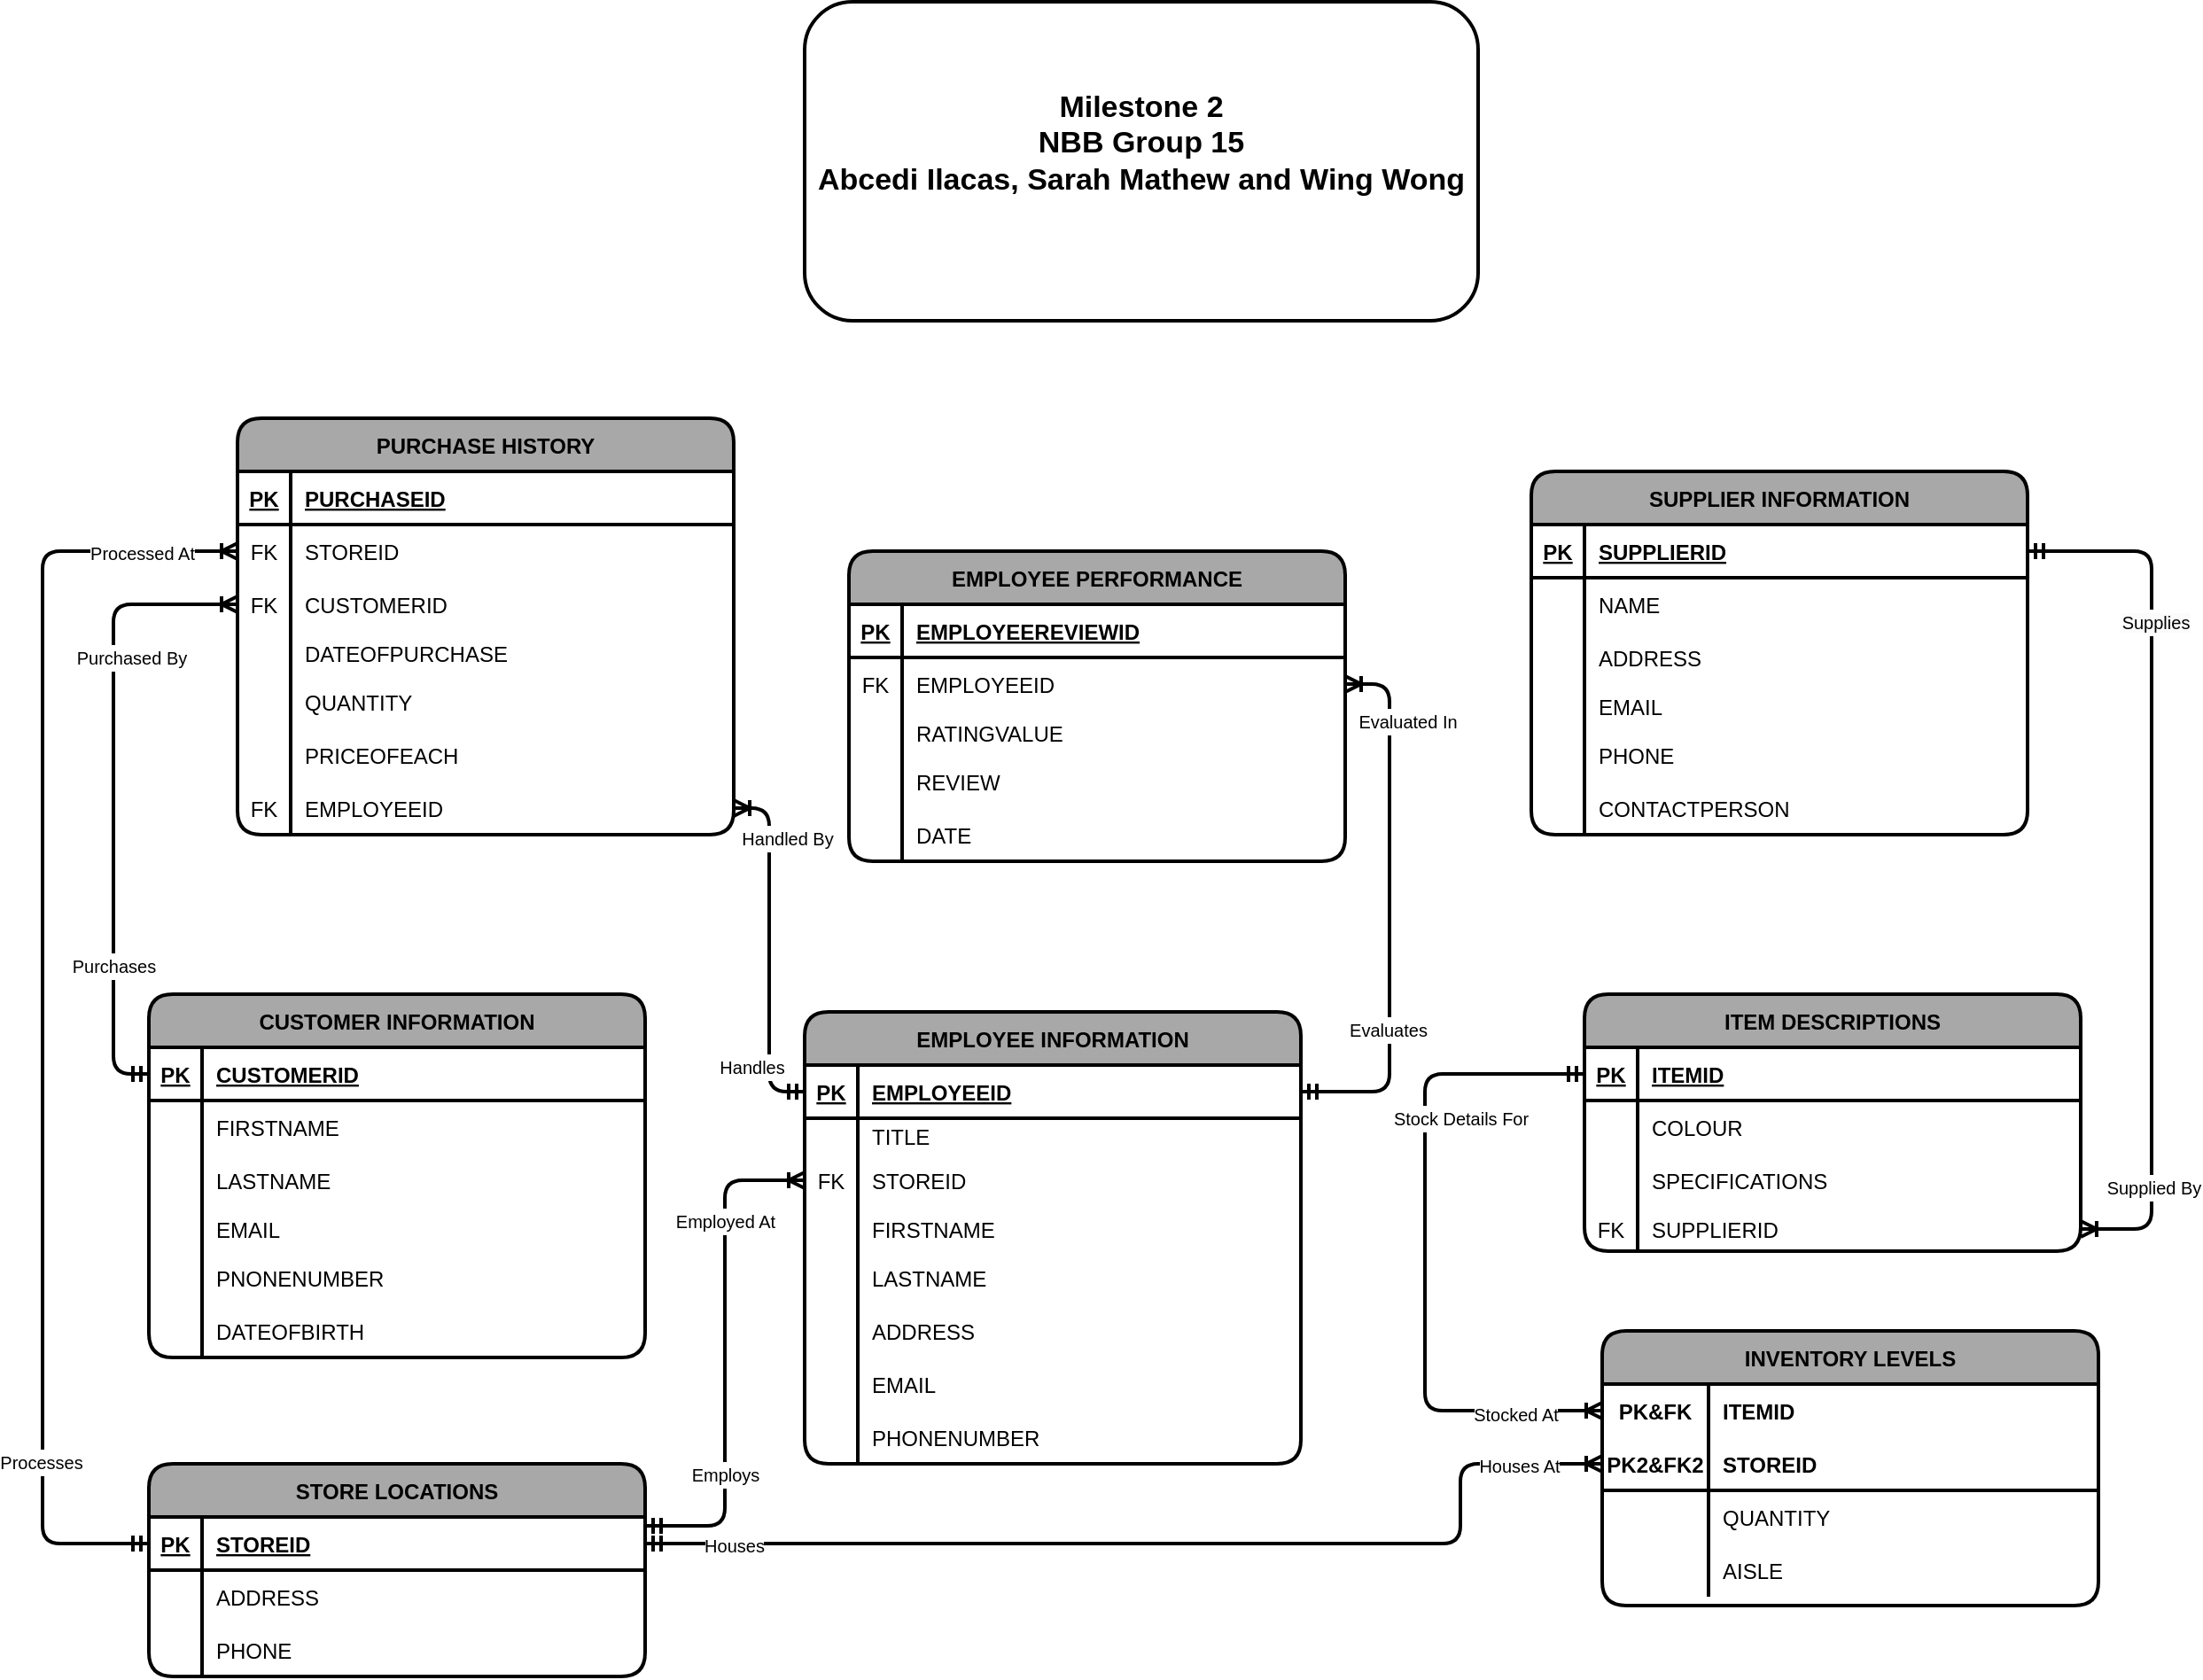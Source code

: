 <mxfile version="24.2.5" type="device">
  <diagram name="Page-1" id="e56a1550-8fbb-45ad-956c-1786394a9013">
    <mxGraphModel dx="1656" dy="1462" grid="1" gridSize="10" guides="1" tooltips="1" connect="1" arrows="1" fold="1" page="1" pageScale="1" pageWidth="1500" pageHeight="1700" background="none" math="0" shadow="0">
      <root>
        <mxCell id="0" />
        <mxCell id="1" parent="0" />
        <mxCell id="rw6UL917BejKIQB6xzPy-129" value="&lt;b style=&quot;font-size: 17px;&quot;&gt;&lt;span style=&quot;&quot;&gt;Milestone 2&lt;/span&gt;&lt;br&gt;&lt;span style=&quot;&quot;&gt;NBB Group 15&lt;/span&gt;&lt;br&gt;&lt;font style=&quot;font-size: 17px;&quot;&gt;Abcedi Ilacas, Sarah Mathew and Wing Wong&lt;/font&gt;&lt;br&gt;&lt;br&gt;&lt;/b&gt;" style="rounded=1;whiteSpace=wrap;html=1;fontSize=12;strokeWidth=2;" parent="1" vertex="1">
          <mxGeometry x="610" y="120" width="380" height="180" as="geometry" />
        </mxCell>
        <mxCell id="2XLVh4MCMOW6PVH-qyIj-2" value="CUSTOMER INFORMATION" style="shape=table;startSize=30;container=1;collapsible=1;childLayout=tableLayout;fixedRows=1;rowLines=0;fontStyle=1;align=center;resizeLast=1;strokeWidth=2;fontSize=12;fillColor=#A8A8A8;rounded=1;" parent="1" vertex="1">
          <mxGeometry x="240" y="680" width="280" height="205" as="geometry">
            <mxRectangle x="616" y="335" width="120" height="30" as="alternateBounds" />
          </mxGeometry>
        </mxCell>
        <mxCell id="2XLVh4MCMOW6PVH-qyIj-3" value="" style="shape=tableRow;horizontal=0;startSize=0;swimlaneHead=0;swimlaneBody=0;fillColor=none;collapsible=0;dropTarget=0;points=[[0,0.5],[1,0.5]];portConstraint=eastwest;top=0;left=0;right=0;bottom=1;strokeWidth=2;rounded=1;" parent="2XLVh4MCMOW6PVH-qyIj-2" vertex="1">
          <mxGeometry y="30" width="280" height="30" as="geometry" />
        </mxCell>
        <mxCell id="2XLVh4MCMOW6PVH-qyIj-4" value="PK" style="shape=partialRectangle;connectable=0;fillColor=none;top=0;left=0;bottom=0;right=0;fontStyle=5;overflow=hidden;strokeWidth=2;rounded=1;" parent="2XLVh4MCMOW6PVH-qyIj-3" vertex="1">
          <mxGeometry width="30" height="30" as="geometry">
            <mxRectangle width="30" height="30" as="alternateBounds" />
          </mxGeometry>
        </mxCell>
        <mxCell id="2XLVh4MCMOW6PVH-qyIj-5" value="CUSTOMERID" style="shape=partialRectangle;connectable=0;fillColor=none;top=0;left=0;bottom=0;right=0;align=left;spacingLeft=6;fontStyle=5;overflow=hidden;strokeWidth=2;rounded=1;" parent="2XLVh4MCMOW6PVH-qyIj-3" vertex="1">
          <mxGeometry x="30" width="250" height="30" as="geometry">
            <mxRectangle width="250" height="30" as="alternateBounds" />
          </mxGeometry>
        </mxCell>
        <mxCell id="2XLVh4MCMOW6PVH-qyIj-6" value="" style="shape=tableRow;horizontal=0;startSize=0;swimlaneHead=0;swimlaneBody=0;fillColor=none;collapsible=0;dropTarget=0;points=[[0,0.5],[1,0.5]];portConstraint=eastwest;top=0;left=0;right=0;bottom=0;strokeWidth=2;rounded=1;" parent="2XLVh4MCMOW6PVH-qyIj-2" vertex="1">
          <mxGeometry y="60" width="280" height="30" as="geometry" />
        </mxCell>
        <mxCell id="2XLVh4MCMOW6PVH-qyIj-7" value="" style="shape=partialRectangle;connectable=0;fillColor=none;top=0;left=0;bottom=0;right=0;editable=1;overflow=hidden;strokeWidth=2;rounded=1;" parent="2XLVh4MCMOW6PVH-qyIj-6" vertex="1">
          <mxGeometry width="30" height="30" as="geometry">
            <mxRectangle width="30" height="30" as="alternateBounds" />
          </mxGeometry>
        </mxCell>
        <mxCell id="2XLVh4MCMOW6PVH-qyIj-8" value="FIRSTNAME" style="shape=partialRectangle;connectable=0;fillColor=none;top=0;left=0;bottom=0;right=0;align=left;spacingLeft=6;overflow=hidden;strokeWidth=2;fontStyle=0;rounded=1;" parent="2XLVh4MCMOW6PVH-qyIj-6" vertex="1">
          <mxGeometry x="30" width="250" height="30" as="geometry">
            <mxRectangle width="250" height="30" as="alternateBounds" />
          </mxGeometry>
        </mxCell>
        <mxCell id="2XLVh4MCMOW6PVH-qyIj-9" value="" style="shape=tableRow;horizontal=0;startSize=0;swimlaneHead=0;swimlaneBody=0;fillColor=none;collapsible=0;dropTarget=0;points=[[0,0.5],[1,0.5]];portConstraint=eastwest;top=0;left=0;right=0;bottom=0;strokeWidth=2;rounded=1;" parent="2XLVh4MCMOW6PVH-qyIj-2" vertex="1">
          <mxGeometry y="90" width="280" height="30" as="geometry" />
        </mxCell>
        <mxCell id="2XLVh4MCMOW6PVH-qyIj-10" value="" style="shape=partialRectangle;connectable=0;fillColor=none;top=0;left=0;bottom=0;right=0;editable=1;overflow=hidden;strokeWidth=2;rounded=1;" parent="2XLVh4MCMOW6PVH-qyIj-9" vertex="1">
          <mxGeometry width="30" height="30" as="geometry">
            <mxRectangle width="30" height="30" as="alternateBounds" />
          </mxGeometry>
        </mxCell>
        <mxCell id="2XLVh4MCMOW6PVH-qyIj-11" value="LASTNAME" style="shape=partialRectangle;connectable=0;fillColor=none;top=0;left=0;bottom=0;right=0;align=left;spacingLeft=6;overflow=hidden;strokeWidth=2;fontStyle=0;rounded=1;" parent="2XLVh4MCMOW6PVH-qyIj-9" vertex="1">
          <mxGeometry x="30" width="250" height="30" as="geometry">
            <mxRectangle width="250" height="30" as="alternateBounds" />
          </mxGeometry>
        </mxCell>
        <mxCell id="2XLVh4MCMOW6PVH-qyIj-12" value="" style="shape=tableRow;horizontal=0;startSize=0;swimlaneHead=0;swimlaneBody=0;fillColor=none;collapsible=0;dropTarget=0;points=[[0,0.5],[1,0.5]];portConstraint=eastwest;top=0;left=0;right=0;bottom=0;strokeWidth=2;rounded=1;" parent="2XLVh4MCMOW6PVH-qyIj-2" vertex="1">
          <mxGeometry y="120" width="280" height="25" as="geometry" />
        </mxCell>
        <mxCell id="2XLVh4MCMOW6PVH-qyIj-13" value="" style="shape=partialRectangle;connectable=0;fillColor=none;top=0;left=0;bottom=0;right=0;editable=1;overflow=hidden;strokeWidth=2;rounded=1;" parent="2XLVh4MCMOW6PVH-qyIj-12" vertex="1">
          <mxGeometry width="30" height="25" as="geometry">
            <mxRectangle width="30" height="25" as="alternateBounds" />
          </mxGeometry>
        </mxCell>
        <mxCell id="2XLVh4MCMOW6PVH-qyIj-14" value="EMAIL" style="shape=partialRectangle;connectable=0;fillColor=none;top=0;left=0;bottom=0;right=0;align=left;spacingLeft=6;overflow=hidden;strokeWidth=2;fontStyle=0;rounded=1;" parent="2XLVh4MCMOW6PVH-qyIj-12" vertex="1">
          <mxGeometry x="30" width="250" height="25" as="geometry">
            <mxRectangle width="250" height="25" as="alternateBounds" />
          </mxGeometry>
        </mxCell>
        <mxCell id="2XLVh4MCMOW6PVH-qyIj-15" value="" style="shape=tableRow;horizontal=0;startSize=0;swimlaneHead=0;swimlaneBody=0;fillColor=none;collapsible=0;dropTarget=0;points=[[0,0.5],[1,0.5]];portConstraint=eastwest;top=0;left=0;right=0;bottom=0;strokeWidth=2;rounded=1;" parent="2XLVh4MCMOW6PVH-qyIj-2" vertex="1">
          <mxGeometry y="145" width="280" height="30" as="geometry" />
        </mxCell>
        <mxCell id="2XLVh4MCMOW6PVH-qyIj-16" value="" style="shape=partialRectangle;connectable=0;fillColor=none;top=0;left=0;bottom=0;right=0;editable=1;overflow=hidden;strokeWidth=2;rounded=1;" parent="2XLVh4MCMOW6PVH-qyIj-15" vertex="1">
          <mxGeometry width="30" height="30" as="geometry">
            <mxRectangle width="30" height="30" as="alternateBounds" />
          </mxGeometry>
        </mxCell>
        <mxCell id="2XLVh4MCMOW6PVH-qyIj-17" value="PNONENUMBER" style="shape=partialRectangle;connectable=0;fillColor=none;top=0;left=0;bottom=0;right=0;align=left;spacingLeft=6;overflow=hidden;strokeWidth=2;fontStyle=0;rounded=1;" parent="2XLVh4MCMOW6PVH-qyIj-15" vertex="1">
          <mxGeometry x="30" width="250" height="30" as="geometry">
            <mxRectangle width="250" height="30" as="alternateBounds" />
          </mxGeometry>
        </mxCell>
        <mxCell id="2XLVh4MCMOW6PVH-qyIj-18" value="" style="shape=tableRow;horizontal=0;startSize=0;swimlaneHead=0;swimlaneBody=0;fillColor=none;collapsible=0;dropTarget=0;points=[[0,0.5],[1,0.5]];portConstraint=eastwest;top=0;left=0;right=0;bottom=0;strokeWidth=2;rounded=1;" parent="2XLVh4MCMOW6PVH-qyIj-2" vertex="1">
          <mxGeometry y="175" width="280" height="30" as="geometry" />
        </mxCell>
        <mxCell id="2XLVh4MCMOW6PVH-qyIj-19" value="" style="shape=partialRectangle;connectable=0;fillColor=none;top=0;left=0;bottom=0;right=0;editable=1;overflow=hidden;strokeWidth=2;rounded=1;" parent="2XLVh4MCMOW6PVH-qyIj-18" vertex="1">
          <mxGeometry width="30" height="30" as="geometry">
            <mxRectangle width="30" height="30" as="alternateBounds" />
          </mxGeometry>
        </mxCell>
        <mxCell id="2XLVh4MCMOW6PVH-qyIj-20" value="DATEOFBIRTH" style="shape=partialRectangle;connectable=0;fillColor=none;top=0;left=0;bottom=0;right=0;align=left;spacingLeft=6;overflow=hidden;strokeWidth=2;fontStyle=0;rounded=1;" parent="2XLVh4MCMOW6PVH-qyIj-18" vertex="1">
          <mxGeometry x="30" width="250" height="30" as="geometry">
            <mxRectangle width="250" height="30" as="alternateBounds" />
          </mxGeometry>
        </mxCell>
        <mxCell id="2XLVh4MCMOW6PVH-qyIj-27" value="EMPLOYEE INFORMATION" style="shape=table;startSize=30;container=1;collapsible=1;childLayout=tableLayout;fixedRows=1;rowLines=0;fontStyle=1;align=center;resizeLast=1;strokeWidth=2;fontSize=12;fillColor=#A8A8A8;rounded=1;" parent="1" vertex="1">
          <mxGeometry x="610" y="690" width="280" height="255" as="geometry">
            <mxRectangle x="616" y="335" width="120" height="30" as="alternateBounds" />
          </mxGeometry>
        </mxCell>
        <mxCell id="2XLVh4MCMOW6PVH-qyIj-28" value="" style="shape=tableRow;horizontal=0;startSize=0;swimlaneHead=0;swimlaneBody=0;fillColor=none;collapsible=0;dropTarget=0;points=[[0,0.5],[1,0.5]];portConstraint=eastwest;top=0;left=0;right=0;bottom=1;strokeWidth=2;rounded=1;" parent="2XLVh4MCMOW6PVH-qyIj-27" vertex="1">
          <mxGeometry y="30" width="280" height="30" as="geometry" />
        </mxCell>
        <mxCell id="2XLVh4MCMOW6PVH-qyIj-29" value="PK" style="shape=partialRectangle;connectable=0;fillColor=none;top=0;left=0;bottom=0;right=0;fontStyle=5;overflow=hidden;strokeWidth=2;rounded=1;" parent="2XLVh4MCMOW6PVH-qyIj-28" vertex="1">
          <mxGeometry width="30" height="30" as="geometry">
            <mxRectangle width="30" height="30" as="alternateBounds" />
          </mxGeometry>
        </mxCell>
        <mxCell id="2XLVh4MCMOW6PVH-qyIj-30" value="EMPLOYEEID" style="shape=partialRectangle;connectable=0;fillColor=none;top=0;left=0;bottom=0;right=0;align=left;spacingLeft=6;fontStyle=5;overflow=hidden;strokeWidth=2;rounded=1;" parent="2XLVh4MCMOW6PVH-qyIj-28" vertex="1">
          <mxGeometry x="30" width="250" height="30" as="geometry">
            <mxRectangle width="250" height="30" as="alternateBounds" />
          </mxGeometry>
        </mxCell>
        <mxCell id="2XLVh4MCMOW6PVH-qyIj-31" value="" style="shape=tableRow;horizontal=0;startSize=0;swimlaneHead=0;swimlaneBody=0;fillColor=none;collapsible=0;dropTarget=0;points=[[0,0.5],[1,0.5]];portConstraint=eastwest;top=0;left=0;right=0;bottom=0;strokeWidth=2;rounded=1;" parent="2XLVh4MCMOW6PVH-qyIj-27" vertex="1">
          <mxGeometry y="60" width="280" height="20" as="geometry" />
        </mxCell>
        <mxCell id="2XLVh4MCMOW6PVH-qyIj-32" value="" style="shape=partialRectangle;connectable=0;fillColor=none;top=0;left=0;bottom=0;right=0;editable=1;overflow=hidden;strokeWidth=2;rounded=1;" parent="2XLVh4MCMOW6PVH-qyIj-31" vertex="1">
          <mxGeometry width="30" height="20" as="geometry">
            <mxRectangle width="30" height="20" as="alternateBounds" />
          </mxGeometry>
        </mxCell>
        <mxCell id="2XLVh4MCMOW6PVH-qyIj-33" value="TITLE" style="shape=partialRectangle;connectable=0;fillColor=none;top=0;left=0;bottom=0;right=0;align=left;spacingLeft=6;overflow=hidden;strokeWidth=2;fontStyle=0;rounded=1;" parent="2XLVh4MCMOW6PVH-qyIj-31" vertex="1">
          <mxGeometry x="30" width="250" height="20" as="geometry">
            <mxRectangle width="250" height="20" as="alternateBounds" />
          </mxGeometry>
        </mxCell>
        <mxCell id="2XLVh4MCMOW6PVH-qyIj-34" value="" style="shape=tableRow;horizontal=0;startSize=0;swimlaneHead=0;swimlaneBody=0;fillColor=none;collapsible=0;dropTarget=0;points=[[0,0.5],[1,0.5]];portConstraint=eastwest;top=0;left=0;right=0;bottom=0;strokeWidth=2;rounded=1;" parent="2XLVh4MCMOW6PVH-qyIj-27" vertex="1">
          <mxGeometry y="80" width="280" height="30" as="geometry" />
        </mxCell>
        <mxCell id="2XLVh4MCMOW6PVH-qyIj-35" value="FK" style="shape=partialRectangle;connectable=0;fillColor=none;top=0;left=0;bottom=0;right=0;editable=1;overflow=hidden;strokeWidth=2;rounded=1;" parent="2XLVh4MCMOW6PVH-qyIj-34" vertex="1">
          <mxGeometry width="30" height="30" as="geometry">
            <mxRectangle width="30" height="30" as="alternateBounds" />
          </mxGeometry>
        </mxCell>
        <mxCell id="2XLVh4MCMOW6PVH-qyIj-36" value="STOREID" style="shape=partialRectangle;connectable=0;fillColor=none;top=0;left=0;bottom=0;right=0;align=left;spacingLeft=6;overflow=hidden;strokeWidth=2;fontStyle=0;rounded=1;" parent="2XLVh4MCMOW6PVH-qyIj-34" vertex="1">
          <mxGeometry x="30" width="250" height="30" as="geometry">
            <mxRectangle width="250" height="30" as="alternateBounds" />
          </mxGeometry>
        </mxCell>
        <mxCell id="2XLVh4MCMOW6PVH-qyIj-37" value="" style="shape=tableRow;horizontal=0;startSize=0;swimlaneHead=0;swimlaneBody=0;fillColor=none;collapsible=0;dropTarget=0;points=[[0,0.5],[1,0.5]];portConstraint=eastwest;top=0;left=0;right=0;bottom=0;strokeWidth=2;rounded=1;" parent="2XLVh4MCMOW6PVH-qyIj-27" vertex="1">
          <mxGeometry y="110" width="280" height="25" as="geometry" />
        </mxCell>
        <mxCell id="2XLVh4MCMOW6PVH-qyIj-38" value="" style="shape=partialRectangle;connectable=0;fillColor=none;top=0;left=0;bottom=0;right=0;editable=1;overflow=hidden;strokeWidth=2;rounded=1;" parent="2XLVh4MCMOW6PVH-qyIj-37" vertex="1">
          <mxGeometry width="30" height="25" as="geometry">
            <mxRectangle width="30" height="25" as="alternateBounds" />
          </mxGeometry>
        </mxCell>
        <mxCell id="2XLVh4MCMOW6PVH-qyIj-39" value="FIRSTNAME" style="shape=partialRectangle;connectable=0;fillColor=none;top=0;left=0;bottom=0;right=0;align=left;spacingLeft=6;overflow=hidden;strokeWidth=2;fontStyle=0;rounded=1;" parent="2XLVh4MCMOW6PVH-qyIj-37" vertex="1">
          <mxGeometry x="30" width="250" height="25" as="geometry">
            <mxRectangle width="250" height="25" as="alternateBounds" />
          </mxGeometry>
        </mxCell>
        <mxCell id="2XLVh4MCMOW6PVH-qyIj-40" value="" style="shape=tableRow;horizontal=0;startSize=0;swimlaneHead=0;swimlaneBody=0;fillColor=none;collapsible=0;dropTarget=0;points=[[0,0.5],[1,0.5]];portConstraint=eastwest;top=0;left=0;right=0;bottom=0;strokeWidth=2;rounded=1;" parent="2XLVh4MCMOW6PVH-qyIj-27" vertex="1">
          <mxGeometry y="135" width="280" height="30" as="geometry" />
        </mxCell>
        <mxCell id="2XLVh4MCMOW6PVH-qyIj-41" value="" style="shape=partialRectangle;connectable=0;fillColor=none;top=0;left=0;bottom=0;right=0;editable=1;overflow=hidden;strokeWidth=2;rounded=1;" parent="2XLVh4MCMOW6PVH-qyIj-40" vertex="1">
          <mxGeometry width="30" height="30" as="geometry">
            <mxRectangle width="30" height="30" as="alternateBounds" />
          </mxGeometry>
        </mxCell>
        <mxCell id="2XLVh4MCMOW6PVH-qyIj-42" value="LASTNAME" style="shape=partialRectangle;connectable=0;fillColor=none;top=0;left=0;bottom=0;right=0;align=left;spacingLeft=6;overflow=hidden;strokeWidth=2;fontStyle=0;rounded=1;" parent="2XLVh4MCMOW6PVH-qyIj-40" vertex="1">
          <mxGeometry x="30" width="250" height="30" as="geometry">
            <mxRectangle width="250" height="30" as="alternateBounds" />
          </mxGeometry>
        </mxCell>
        <mxCell id="2XLVh4MCMOW6PVH-qyIj-43" value="" style="shape=tableRow;horizontal=0;startSize=0;swimlaneHead=0;swimlaneBody=0;fillColor=none;collapsible=0;dropTarget=0;points=[[0,0.5],[1,0.5]];portConstraint=eastwest;top=0;left=0;right=0;bottom=0;strokeWidth=2;rounded=1;" parent="2XLVh4MCMOW6PVH-qyIj-27" vertex="1">
          <mxGeometry y="165" width="280" height="30" as="geometry" />
        </mxCell>
        <mxCell id="2XLVh4MCMOW6PVH-qyIj-44" value="" style="shape=partialRectangle;connectable=0;fillColor=none;top=0;left=0;bottom=0;right=0;editable=1;overflow=hidden;strokeWidth=2;rounded=1;" parent="2XLVh4MCMOW6PVH-qyIj-43" vertex="1">
          <mxGeometry width="30" height="30" as="geometry">
            <mxRectangle width="30" height="30" as="alternateBounds" />
          </mxGeometry>
        </mxCell>
        <mxCell id="2XLVh4MCMOW6PVH-qyIj-45" value="ADDRESS" style="shape=partialRectangle;connectable=0;fillColor=none;top=0;left=0;bottom=0;right=0;align=left;spacingLeft=6;overflow=hidden;strokeWidth=2;fontStyle=0;rounded=1;" parent="2XLVh4MCMOW6PVH-qyIj-43" vertex="1">
          <mxGeometry x="30" width="250" height="30" as="geometry">
            <mxRectangle width="250" height="30" as="alternateBounds" />
          </mxGeometry>
        </mxCell>
        <mxCell id="2XLVh4MCMOW6PVH-qyIj-46" value="" style="shape=tableRow;horizontal=0;startSize=0;swimlaneHead=0;swimlaneBody=0;fillColor=none;collapsible=0;dropTarget=0;points=[[0,0.5],[1,0.5]];portConstraint=eastwest;top=0;left=0;right=0;bottom=0;strokeWidth=2;rounded=1;" parent="2XLVh4MCMOW6PVH-qyIj-27" vertex="1">
          <mxGeometry y="195" width="280" height="30" as="geometry" />
        </mxCell>
        <mxCell id="2XLVh4MCMOW6PVH-qyIj-47" value="" style="shape=partialRectangle;connectable=0;fillColor=none;top=0;left=0;bottom=0;right=0;editable=1;overflow=hidden;strokeWidth=2;rounded=1;" parent="2XLVh4MCMOW6PVH-qyIj-46" vertex="1">
          <mxGeometry width="30" height="30" as="geometry">
            <mxRectangle width="30" height="30" as="alternateBounds" />
          </mxGeometry>
        </mxCell>
        <mxCell id="2XLVh4MCMOW6PVH-qyIj-48" value="EMAIL" style="shape=partialRectangle;connectable=0;fillColor=none;top=0;left=0;bottom=0;right=0;align=left;spacingLeft=6;overflow=hidden;strokeWidth=2;rounded=1;" parent="2XLVh4MCMOW6PVH-qyIj-46" vertex="1">
          <mxGeometry x="30" width="250" height="30" as="geometry">
            <mxRectangle width="250" height="30" as="alternateBounds" />
          </mxGeometry>
        </mxCell>
        <mxCell id="2XLVh4MCMOW6PVH-qyIj-49" value="" style="shape=tableRow;horizontal=0;startSize=0;swimlaneHead=0;swimlaneBody=0;fillColor=none;collapsible=0;dropTarget=0;points=[[0,0.5],[1,0.5]];portConstraint=eastwest;top=0;left=0;right=0;bottom=0;strokeWidth=2;rounded=1;" parent="2XLVh4MCMOW6PVH-qyIj-27" vertex="1">
          <mxGeometry y="225" width="280" height="30" as="geometry" />
        </mxCell>
        <mxCell id="2XLVh4MCMOW6PVH-qyIj-50" value="" style="shape=partialRectangle;connectable=0;fillColor=none;top=0;left=0;bottom=0;right=0;editable=1;overflow=hidden;strokeWidth=2;rounded=1;" parent="2XLVh4MCMOW6PVH-qyIj-49" vertex="1">
          <mxGeometry width="30" height="30" as="geometry">
            <mxRectangle width="30" height="30" as="alternateBounds" />
          </mxGeometry>
        </mxCell>
        <mxCell id="2XLVh4MCMOW6PVH-qyIj-51" value="PHONENUMBER" style="shape=partialRectangle;connectable=0;fillColor=none;top=0;left=0;bottom=0;right=0;align=left;spacingLeft=6;overflow=hidden;strokeWidth=2;fontStyle=0;rounded=1;" parent="2XLVh4MCMOW6PVH-qyIj-49" vertex="1">
          <mxGeometry x="30" width="250" height="30" as="geometry">
            <mxRectangle width="250" height="30" as="alternateBounds" />
          </mxGeometry>
        </mxCell>
        <mxCell id="2XLVh4MCMOW6PVH-qyIj-71" value="ITEM DESCRIPTIONS" style="shape=table;startSize=30;container=1;collapsible=1;childLayout=tableLayout;fixedRows=1;rowLines=0;fontStyle=1;align=center;resizeLast=1;strokeWidth=2;fontSize=12;fillColor=#A8A8A8;rounded=1;" parent="1" vertex="1">
          <mxGeometry x="1050" y="680" width="280" height="145" as="geometry">
            <mxRectangle x="616" y="335" width="120" height="30" as="alternateBounds" />
          </mxGeometry>
        </mxCell>
        <mxCell id="2XLVh4MCMOW6PVH-qyIj-72" value="" style="shape=tableRow;horizontal=0;startSize=0;swimlaneHead=0;swimlaneBody=0;fillColor=none;collapsible=0;dropTarget=0;points=[[0,0.5],[1,0.5]];portConstraint=eastwest;top=0;left=0;right=0;bottom=1;strokeWidth=2;rounded=1;" parent="2XLVh4MCMOW6PVH-qyIj-71" vertex="1">
          <mxGeometry y="30" width="280" height="30" as="geometry" />
        </mxCell>
        <mxCell id="2XLVh4MCMOW6PVH-qyIj-73" value="PK" style="shape=partialRectangle;connectable=0;fillColor=none;top=0;left=0;bottom=0;right=0;fontStyle=5;overflow=hidden;strokeWidth=2;rounded=1;" parent="2XLVh4MCMOW6PVH-qyIj-72" vertex="1">
          <mxGeometry width="30" height="30" as="geometry">
            <mxRectangle width="30" height="30" as="alternateBounds" />
          </mxGeometry>
        </mxCell>
        <mxCell id="2XLVh4MCMOW6PVH-qyIj-74" value="ITEMID" style="shape=partialRectangle;connectable=0;fillColor=none;top=0;left=0;bottom=0;right=0;align=left;spacingLeft=6;fontStyle=5;overflow=hidden;strokeWidth=2;rounded=1;" parent="2XLVh4MCMOW6PVH-qyIj-72" vertex="1">
          <mxGeometry x="30" width="250" height="30" as="geometry">
            <mxRectangle width="250" height="30" as="alternateBounds" />
          </mxGeometry>
        </mxCell>
        <mxCell id="2XLVh4MCMOW6PVH-qyIj-75" value="" style="shape=tableRow;horizontal=0;startSize=0;swimlaneHead=0;swimlaneBody=0;fillColor=none;collapsible=0;dropTarget=0;points=[[0,0.5],[1,0.5]];portConstraint=eastwest;top=0;left=0;right=0;bottom=0;strokeWidth=2;rounded=1;" parent="2XLVh4MCMOW6PVH-qyIj-71" vertex="1">
          <mxGeometry y="60" width="280" height="30" as="geometry" />
        </mxCell>
        <mxCell id="2XLVh4MCMOW6PVH-qyIj-76" value="" style="shape=partialRectangle;connectable=0;fillColor=none;top=0;left=0;bottom=0;right=0;editable=1;overflow=hidden;strokeWidth=2;rounded=1;" parent="2XLVh4MCMOW6PVH-qyIj-75" vertex="1">
          <mxGeometry width="30" height="30" as="geometry">
            <mxRectangle width="30" height="30" as="alternateBounds" />
          </mxGeometry>
        </mxCell>
        <mxCell id="2XLVh4MCMOW6PVH-qyIj-77" value="COLOUR" style="shape=partialRectangle;connectable=0;fillColor=none;top=0;left=0;bottom=0;right=0;align=left;spacingLeft=6;overflow=hidden;strokeWidth=2;fontStyle=0;rounded=1;" parent="2XLVh4MCMOW6PVH-qyIj-75" vertex="1">
          <mxGeometry x="30" width="250" height="30" as="geometry">
            <mxRectangle width="250" height="30" as="alternateBounds" />
          </mxGeometry>
        </mxCell>
        <mxCell id="2XLVh4MCMOW6PVH-qyIj-78" value="" style="shape=tableRow;horizontal=0;startSize=0;swimlaneHead=0;swimlaneBody=0;fillColor=none;collapsible=0;dropTarget=0;points=[[0,0.5],[1,0.5]];portConstraint=eastwest;top=0;left=0;right=0;bottom=0;strokeWidth=2;rounded=1;" parent="2XLVh4MCMOW6PVH-qyIj-71" vertex="1">
          <mxGeometry y="90" width="280" height="30" as="geometry" />
        </mxCell>
        <mxCell id="2XLVh4MCMOW6PVH-qyIj-79" value="" style="shape=partialRectangle;connectable=0;fillColor=none;top=0;left=0;bottom=0;right=0;editable=1;overflow=hidden;strokeWidth=2;rounded=1;" parent="2XLVh4MCMOW6PVH-qyIj-78" vertex="1">
          <mxGeometry width="30" height="30" as="geometry">
            <mxRectangle width="30" height="30" as="alternateBounds" />
          </mxGeometry>
        </mxCell>
        <mxCell id="2XLVh4MCMOW6PVH-qyIj-80" value="SPECIFICATIONS" style="shape=partialRectangle;connectable=0;fillColor=none;top=0;left=0;bottom=0;right=0;align=left;spacingLeft=6;overflow=hidden;strokeWidth=2;fontStyle=0;rounded=1;" parent="2XLVh4MCMOW6PVH-qyIj-78" vertex="1">
          <mxGeometry x="30" width="250" height="30" as="geometry">
            <mxRectangle width="250" height="30" as="alternateBounds" />
          </mxGeometry>
        </mxCell>
        <mxCell id="2XLVh4MCMOW6PVH-qyIj-81" value="" style="shape=tableRow;horizontal=0;startSize=0;swimlaneHead=0;swimlaneBody=0;fillColor=none;collapsible=0;dropTarget=0;points=[[0,0.5],[1,0.5]];portConstraint=eastwest;top=0;left=0;right=0;bottom=0;strokeWidth=2;rounded=1;" parent="2XLVh4MCMOW6PVH-qyIj-71" vertex="1">
          <mxGeometry y="120" width="280" height="25" as="geometry" />
        </mxCell>
        <mxCell id="2XLVh4MCMOW6PVH-qyIj-82" value="FK" style="shape=partialRectangle;connectable=0;fillColor=none;top=0;left=0;bottom=0;right=0;editable=1;overflow=hidden;strokeWidth=2;rounded=1;" parent="2XLVh4MCMOW6PVH-qyIj-81" vertex="1">
          <mxGeometry width="30" height="25" as="geometry">
            <mxRectangle width="30" height="25" as="alternateBounds" />
          </mxGeometry>
        </mxCell>
        <mxCell id="2XLVh4MCMOW6PVH-qyIj-83" value="SUPPLIERID" style="shape=partialRectangle;connectable=0;fillColor=none;top=0;left=0;bottom=0;right=0;align=left;spacingLeft=6;overflow=hidden;strokeWidth=2;fontStyle=0;rounded=1;" parent="2XLVh4MCMOW6PVH-qyIj-81" vertex="1">
          <mxGeometry x="30" width="250" height="25" as="geometry">
            <mxRectangle width="250" height="25" as="alternateBounds" />
          </mxGeometry>
        </mxCell>
        <mxCell id="2XLVh4MCMOW6PVH-qyIj-84" value="STORE LOCATIONS" style="shape=table;startSize=30;container=1;collapsible=1;childLayout=tableLayout;fixedRows=1;rowLines=0;fontStyle=1;align=center;resizeLast=1;strokeWidth=2;fontSize=12;fillColor=#A8A8A8;rounded=1;" parent="1" vertex="1">
          <mxGeometry x="240" y="945" width="280" height="120" as="geometry">
            <mxRectangle x="616" y="335" width="120" height="30" as="alternateBounds" />
          </mxGeometry>
        </mxCell>
        <mxCell id="2XLVh4MCMOW6PVH-qyIj-85" value="" style="shape=tableRow;horizontal=0;startSize=0;swimlaneHead=0;swimlaneBody=0;fillColor=none;collapsible=0;dropTarget=0;points=[[0,0.5],[1,0.5]];portConstraint=eastwest;top=0;left=0;right=0;bottom=1;strokeWidth=2;rounded=1;" parent="2XLVh4MCMOW6PVH-qyIj-84" vertex="1">
          <mxGeometry y="30" width="280" height="30" as="geometry" />
        </mxCell>
        <mxCell id="2XLVh4MCMOW6PVH-qyIj-86" value="PK" style="shape=partialRectangle;connectable=0;fillColor=none;top=0;left=0;bottom=0;right=0;fontStyle=5;overflow=hidden;strokeWidth=2;rounded=1;" parent="2XLVh4MCMOW6PVH-qyIj-85" vertex="1">
          <mxGeometry width="30" height="30" as="geometry">
            <mxRectangle width="30" height="30" as="alternateBounds" />
          </mxGeometry>
        </mxCell>
        <mxCell id="2XLVh4MCMOW6PVH-qyIj-87" value="STOREID" style="shape=partialRectangle;connectable=0;fillColor=none;top=0;left=0;bottom=0;right=0;align=left;spacingLeft=6;fontStyle=5;overflow=hidden;strokeWidth=2;rounded=1;" parent="2XLVh4MCMOW6PVH-qyIj-85" vertex="1">
          <mxGeometry x="30" width="250" height="30" as="geometry">
            <mxRectangle width="250" height="30" as="alternateBounds" />
          </mxGeometry>
        </mxCell>
        <mxCell id="2XLVh4MCMOW6PVH-qyIj-88" value="" style="shape=tableRow;horizontal=0;startSize=0;swimlaneHead=0;swimlaneBody=0;fillColor=none;collapsible=0;dropTarget=0;points=[[0,0.5],[1,0.5]];portConstraint=eastwest;top=0;left=0;right=0;bottom=0;strokeWidth=2;rounded=1;" parent="2XLVh4MCMOW6PVH-qyIj-84" vertex="1">
          <mxGeometry y="60" width="280" height="30" as="geometry" />
        </mxCell>
        <mxCell id="2XLVh4MCMOW6PVH-qyIj-89" value="" style="shape=partialRectangle;connectable=0;fillColor=none;top=0;left=0;bottom=0;right=0;editable=1;overflow=hidden;strokeWidth=2;rounded=1;" parent="2XLVh4MCMOW6PVH-qyIj-88" vertex="1">
          <mxGeometry width="30" height="30" as="geometry">
            <mxRectangle width="30" height="30" as="alternateBounds" />
          </mxGeometry>
        </mxCell>
        <mxCell id="2XLVh4MCMOW6PVH-qyIj-90" value="ADDRESS" style="shape=partialRectangle;connectable=0;fillColor=none;top=0;left=0;bottom=0;right=0;align=left;spacingLeft=6;overflow=hidden;strokeWidth=2;fontStyle=0;rounded=1;" parent="2XLVh4MCMOW6PVH-qyIj-88" vertex="1">
          <mxGeometry x="30" width="250" height="30" as="geometry">
            <mxRectangle width="250" height="30" as="alternateBounds" />
          </mxGeometry>
        </mxCell>
        <mxCell id="2XLVh4MCMOW6PVH-qyIj-91" value="" style="shape=tableRow;horizontal=0;startSize=0;swimlaneHead=0;swimlaneBody=0;fillColor=none;collapsible=0;dropTarget=0;points=[[0,0.5],[1,0.5]];portConstraint=eastwest;top=0;left=0;right=0;bottom=0;strokeWidth=2;rounded=1;" parent="2XLVh4MCMOW6PVH-qyIj-84" vertex="1">
          <mxGeometry y="90" width="280" height="30" as="geometry" />
        </mxCell>
        <mxCell id="2XLVh4MCMOW6PVH-qyIj-92" value="" style="shape=partialRectangle;connectable=0;fillColor=none;top=0;left=0;bottom=0;right=0;editable=1;overflow=hidden;strokeWidth=2;rounded=1;" parent="2XLVh4MCMOW6PVH-qyIj-91" vertex="1">
          <mxGeometry width="30" height="30" as="geometry">
            <mxRectangle width="30" height="30" as="alternateBounds" />
          </mxGeometry>
        </mxCell>
        <mxCell id="2XLVh4MCMOW6PVH-qyIj-93" value="PHONE" style="shape=partialRectangle;connectable=0;fillColor=none;top=0;left=0;bottom=0;right=0;align=left;spacingLeft=6;overflow=hidden;strokeWidth=2;fontStyle=0;rounded=1;" parent="2XLVh4MCMOW6PVH-qyIj-91" vertex="1">
          <mxGeometry x="30" width="250" height="30" as="geometry">
            <mxRectangle width="250" height="30" as="alternateBounds" />
          </mxGeometry>
        </mxCell>
        <mxCell id="2XLVh4MCMOW6PVH-qyIj-276" value="EMPLOYEE PERFORMANCE" style="shape=table;startSize=30;container=1;collapsible=1;childLayout=tableLayout;fixedRows=1;rowLines=0;fontStyle=1;align=center;resizeLast=1;strokeWidth=2;fontSize=12;fillColor=#A8A8A8;rounded=1;" parent="1" vertex="1">
          <mxGeometry x="635" y="430" width="280" height="175" as="geometry">
            <mxRectangle x="616" y="335" width="120" height="30" as="alternateBounds" />
          </mxGeometry>
        </mxCell>
        <mxCell id="2XLVh4MCMOW6PVH-qyIj-277" value="" style="shape=tableRow;horizontal=0;startSize=0;swimlaneHead=0;swimlaneBody=0;fillColor=none;collapsible=0;dropTarget=0;points=[[0,0.5],[1,0.5]];portConstraint=eastwest;top=0;left=0;right=0;bottom=1;strokeWidth=2;rounded=1;" parent="2XLVh4MCMOW6PVH-qyIj-276" vertex="1">
          <mxGeometry y="30" width="280" height="30" as="geometry" />
        </mxCell>
        <mxCell id="2XLVh4MCMOW6PVH-qyIj-278" value="PK" style="shape=partialRectangle;connectable=0;fillColor=none;top=0;left=0;bottom=0;right=0;fontStyle=5;overflow=hidden;strokeWidth=2;rounded=1;" parent="2XLVh4MCMOW6PVH-qyIj-277" vertex="1">
          <mxGeometry width="30" height="30" as="geometry">
            <mxRectangle width="30" height="30" as="alternateBounds" />
          </mxGeometry>
        </mxCell>
        <mxCell id="2XLVh4MCMOW6PVH-qyIj-279" value="EMPLOYEEREVIEWID" style="shape=partialRectangle;connectable=0;fillColor=none;top=0;left=0;bottom=0;right=0;align=left;spacingLeft=6;fontStyle=5;overflow=hidden;strokeWidth=2;rounded=1;" parent="2XLVh4MCMOW6PVH-qyIj-277" vertex="1">
          <mxGeometry x="30" width="250" height="30" as="geometry">
            <mxRectangle width="250" height="30" as="alternateBounds" />
          </mxGeometry>
        </mxCell>
        <mxCell id="2XLVh4MCMOW6PVH-qyIj-280" value="" style="shape=tableRow;horizontal=0;startSize=0;swimlaneHead=0;swimlaneBody=0;fillColor=none;collapsible=0;dropTarget=0;points=[[0,0.5],[1,0.5]];portConstraint=eastwest;top=0;left=0;right=0;bottom=0;strokeWidth=2;rounded=1;" parent="2XLVh4MCMOW6PVH-qyIj-276" vertex="1">
          <mxGeometry y="60" width="280" height="30" as="geometry" />
        </mxCell>
        <mxCell id="2XLVh4MCMOW6PVH-qyIj-281" value="FK" style="shape=partialRectangle;connectable=0;fillColor=none;top=0;left=0;bottom=0;right=0;editable=1;overflow=hidden;strokeWidth=2;rounded=1;" parent="2XLVh4MCMOW6PVH-qyIj-280" vertex="1">
          <mxGeometry width="30" height="30" as="geometry">
            <mxRectangle width="30" height="30" as="alternateBounds" />
          </mxGeometry>
        </mxCell>
        <mxCell id="2XLVh4MCMOW6PVH-qyIj-282" value="EMPLOYEEID" style="shape=partialRectangle;connectable=0;fillColor=none;top=0;left=0;bottom=0;right=0;align=left;spacingLeft=6;overflow=hidden;strokeWidth=2;fontStyle=0;rounded=1;" parent="2XLVh4MCMOW6PVH-qyIj-280" vertex="1">
          <mxGeometry x="30" width="250" height="30" as="geometry">
            <mxRectangle width="250" height="30" as="alternateBounds" />
          </mxGeometry>
        </mxCell>
        <mxCell id="2XLVh4MCMOW6PVH-qyIj-286" value="" style="shape=tableRow;horizontal=0;startSize=0;swimlaneHead=0;swimlaneBody=0;fillColor=none;collapsible=0;dropTarget=0;points=[[0,0.5],[1,0.5]];portConstraint=eastwest;top=0;left=0;right=0;bottom=0;strokeWidth=2;rounded=1;" parent="2XLVh4MCMOW6PVH-qyIj-276" vertex="1">
          <mxGeometry y="90" width="280" height="25" as="geometry" />
        </mxCell>
        <mxCell id="2XLVh4MCMOW6PVH-qyIj-287" value="" style="shape=partialRectangle;connectable=0;fillColor=none;top=0;left=0;bottom=0;right=0;editable=1;overflow=hidden;strokeWidth=2;rounded=1;" parent="2XLVh4MCMOW6PVH-qyIj-286" vertex="1">
          <mxGeometry width="30" height="25" as="geometry">
            <mxRectangle width="30" height="25" as="alternateBounds" />
          </mxGeometry>
        </mxCell>
        <mxCell id="2XLVh4MCMOW6PVH-qyIj-288" value="RATINGVALUE" style="shape=partialRectangle;connectable=0;fillColor=none;top=0;left=0;bottom=0;right=0;align=left;spacingLeft=6;overflow=hidden;strokeWidth=2;fontStyle=0;rounded=1;" parent="2XLVh4MCMOW6PVH-qyIj-286" vertex="1">
          <mxGeometry x="30" width="250" height="25" as="geometry">
            <mxRectangle width="250" height="25" as="alternateBounds" />
          </mxGeometry>
        </mxCell>
        <mxCell id="2XLVh4MCMOW6PVH-qyIj-289" value="" style="shape=tableRow;horizontal=0;startSize=0;swimlaneHead=0;swimlaneBody=0;fillColor=none;collapsible=0;dropTarget=0;points=[[0,0.5],[1,0.5]];portConstraint=eastwest;top=0;left=0;right=0;bottom=0;strokeWidth=2;rounded=1;" parent="2XLVh4MCMOW6PVH-qyIj-276" vertex="1">
          <mxGeometry y="115" width="280" height="30" as="geometry" />
        </mxCell>
        <mxCell id="2XLVh4MCMOW6PVH-qyIj-290" value="" style="shape=partialRectangle;connectable=0;fillColor=none;top=0;left=0;bottom=0;right=0;editable=1;overflow=hidden;strokeWidth=2;rounded=1;" parent="2XLVh4MCMOW6PVH-qyIj-289" vertex="1">
          <mxGeometry width="30" height="30" as="geometry">
            <mxRectangle width="30" height="30" as="alternateBounds" />
          </mxGeometry>
        </mxCell>
        <mxCell id="2XLVh4MCMOW6PVH-qyIj-291" value="REVIEW" style="shape=partialRectangle;connectable=0;fillColor=none;top=0;left=0;bottom=0;right=0;align=left;spacingLeft=6;overflow=hidden;strokeWidth=2;fontStyle=0;rounded=1;" parent="2XLVh4MCMOW6PVH-qyIj-289" vertex="1">
          <mxGeometry x="30" width="250" height="30" as="geometry">
            <mxRectangle width="250" height="30" as="alternateBounds" />
          </mxGeometry>
        </mxCell>
        <mxCell id="2XLVh4MCMOW6PVH-qyIj-292" value="" style="shape=tableRow;horizontal=0;startSize=0;swimlaneHead=0;swimlaneBody=0;fillColor=none;collapsible=0;dropTarget=0;points=[[0,0.5],[1,0.5]];portConstraint=eastwest;top=0;left=0;right=0;bottom=0;strokeWidth=2;rounded=1;" parent="2XLVh4MCMOW6PVH-qyIj-276" vertex="1">
          <mxGeometry y="145" width="280" height="30" as="geometry" />
        </mxCell>
        <mxCell id="2XLVh4MCMOW6PVH-qyIj-293" value="" style="shape=partialRectangle;connectable=0;fillColor=none;top=0;left=0;bottom=0;right=0;editable=1;overflow=hidden;strokeWidth=2;rounded=1;" parent="2XLVh4MCMOW6PVH-qyIj-292" vertex="1">
          <mxGeometry width="30" height="30" as="geometry">
            <mxRectangle width="30" height="30" as="alternateBounds" />
          </mxGeometry>
        </mxCell>
        <mxCell id="2XLVh4MCMOW6PVH-qyIj-294" value="DATE" style="shape=partialRectangle;connectable=0;fillColor=none;top=0;left=0;bottom=0;right=0;align=left;spacingLeft=6;overflow=hidden;strokeWidth=2;fontStyle=0;rounded=1;" parent="2XLVh4MCMOW6PVH-qyIj-292" vertex="1">
          <mxGeometry x="30" width="250" height="30" as="geometry">
            <mxRectangle width="250" height="30" as="alternateBounds" />
          </mxGeometry>
        </mxCell>
        <mxCell id="Z18Zxe4H2UUTlnInZJnC-2" value="PURCHASE HISTORY" style="shape=table;startSize=30;container=1;collapsible=1;childLayout=tableLayout;fixedRows=1;rowLines=0;fontStyle=1;align=center;resizeLast=1;strokeWidth=2;fontSize=12;fillColor=#A8A8A8;rounded=1;" parent="1" vertex="1">
          <mxGeometry x="290" y="355" width="280" height="235" as="geometry">
            <mxRectangle x="616" y="335" width="120" height="30" as="alternateBounds" />
          </mxGeometry>
        </mxCell>
        <mxCell id="Z18Zxe4H2UUTlnInZJnC-3" value="" style="shape=tableRow;horizontal=0;startSize=0;swimlaneHead=0;swimlaneBody=0;fillColor=none;collapsible=0;dropTarget=0;points=[[0,0.5],[1,0.5]];portConstraint=eastwest;top=0;left=0;right=0;bottom=1;strokeWidth=2;rounded=1;" parent="Z18Zxe4H2UUTlnInZJnC-2" vertex="1">
          <mxGeometry y="30" width="280" height="30" as="geometry" />
        </mxCell>
        <mxCell id="Z18Zxe4H2UUTlnInZJnC-4" value="PK" style="shape=partialRectangle;connectable=0;fillColor=none;top=0;left=0;bottom=0;right=0;fontStyle=5;overflow=hidden;strokeWidth=2;rounded=1;" parent="Z18Zxe4H2UUTlnInZJnC-3" vertex="1">
          <mxGeometry width="30" height="30" as="geometry">
            <mxRectangle width="30" height="30" as="alternateBounds" />
          </mxGeometry>
        </mxCell>
        <mxCell id="Z18Zxe4H2UUTlnInZJnC-5" value="PURCHASEID" style="shape=partialRectangle;connectable=0;fillColor=none;top=0;left=0;bottom=0;right=0;align=left;spacingLeft=6;fontStyle=5;overflow=hidden;strokeWidth=2;rounded=1;" parent="Z18Zxe4H2UUTlnInZJnC-3" vertex="1">
          <mxGeometry x="30" width="250" height="30" as="geometry">
            <mxRectangle width="250" height="30" as="alternateBounds" />
          </mxGeometry>
        </mxCell>
        <mxCell id="Z18Zxe4H2UUTlnInZJnC-6" value="" style="shape=tableRow;horizontal=0;startSize=0;swimlaneHead=0;swimlaneBody=0;fillColor=none;collapsible=0;dropTarget=0;points=[[0,0.5],[1,0.5]];portConstraint=eastwest;top=0;left=0;right=0;bottom=0;strokeWidth=2;rounded=1;" parent="Z18Zxe4H2UUTlnInZJnC-2" vertex="1">
          <mxGeometry y="60" width="280" height="30" as="geometry" />
        </mxCell>
        <mxCell id="Z18Zxe4H2UUTlnInZJnC-7" value="FK" style="shape=partialRectangle;connectable=0;fillColor=none;top=0;left=0;bottom=0;right=0;editable=1;overflow=hidden;strokeWidth=2;rounded=1;" parent="Z18Zxe4H2UUTlnInZJnC-6" vertex="1">
          <mxGeometry width="30" height="30" as="geometry">
            <mxRectangle width="30" height="30" as="alternateBounds" />
          </mxGeometry>
        </mxCell>
        <mxCell id="Z18Zxe4H2UUTlnInZJnC-8" value="STOREID" style="shape=partialRectangle;connectable=0;fillColor=none;top=0;left=0;bottom=0;right=0;align=left;spacingLeft=6;overflow=hidden;strokeWidth=2;fontStyle=0;rounded=1;" parent="Z18Zxe4H2UUTlnInZJnC-6" vertex="1">
          <mxGeometry x="30" width="250" height="30" as="geometry">
            <mxRectangle width="250" height="30" as="alternateBounds" />
          </mxGeometry>
        </mxCell>
        <mxCell id="Z18Zxe4H2UUTlnInZJnC-9" value="" style="shape=tableRow;horizontal=0;startSize=0;swimlaneHead=0;swimlaneBody=0;fillColor=none;collapsible=0;dropTarget=0;points=[[0,0.5],[1,0.5]];portConstraint=eastwest;top=0;left=0;right=0;bottom=0;strokeWidth=2;rounded=1;" parent="Z18Zxe4H2UUTlnInZJnC-2" vertex="1">
          <mxGeometry y="90" width="280" height="30" as="geometry" />
        </mxCell>
        <mxCell id="Z18Zxe4H2UUTlnInZJnC-10" value="FK" style="shape=partialRectangle;connectable=0;fillColor=none;top=0;left=0;bottom=0;right=0;editable=1;overflow=hidden;strokeWidth=2;rounded=1;" parent="Z18Zxe4H2UUTlnInZJnC-9" vertex="1">
          <mxGeometry width="30" height="30" as="geometry">
            <mxRectangle width="30" height="30" as="alternateBounds" />
          </mxGeometry>
        </mxCell>
        <mxCell id="Z18Zxe4H2UUTlnInZJnC-11" value="CUSTOMERID" style="shape=partialRectangle;connectable=0;fillColor=none;top=0;left=0;bottom=0;right=0;align=left;spacingLeft=6;overflow=hidden;strokeWidth=2;fontStyle=0;rounded=1;" parent="Z18Zxe4H2UUTlnInZJnC-9" vertex="1">
          <mxGeometry x="30" width="250" height="30" as="geometry">
            <mxRectangle width="250" height="30" as="alternateBounds" />
          </mxGeometry>
        </mxCell>
        <mxCell id="Z18Zxe4H2UUTlnInZJnC-12" value="" style="shape=tableRow;horizontal=0;startSize=0;swimlaneHead=0;swimlaneBody=0;fillColor=none;collapsible=0;dropTarget=0;points=[[0,0.5],[1,0.5]];portConstraint=eastwest;top=0;left=0;right=0;bottom=0;strokeWidth=2;rounded=1;" parent="Z18Zxe4H2UUTlnInZJnC-2" vertex="1">
          <mxGeometry y="120" width="280" height="25" as="geometry" />
        </mxCell>
        <mxCell id="Z18Zxe4H2UUTlnInZJnC-13" value="" style="shape=partialRectangle;connectable=0;fillColor=none;top=0;left=0;bottom=0;right=0;editable=1;overflow=hidden;strokeWidth=2;rounded=1;" parent="Z18Zxe4H2UUTlnInZJnC-12" vertex="1">
          <mxGeometry width="30" height="25" as="geometry">
            <mxRectangle width="30" height="25" as="alternateBounds" />
          </mxGeometry>
        </mxCell>
        <mxCell id="Z18Zxe4H2UUTlnInZJnC-14" value="DATEOFPURCHASE" style="shape=partialRectangle;connectable=0;fillColor=none;top=0;left=0;bottom=0;right=0;align=left;spacingLeft=6;overflow=hidden;strokeWidth=2;fontStyle=0;rounded=1;" parent="Z18Zxe4H2UUTlnInZJnC-12" vertex="1">
          <mxGeometry x="30" width="250" height="25" as="geometry">
            <mxRectangle width="250" height="25" as="alternateBounds" />
          </mxGeometry>
        </mxCell>
        <mxCell id="Z18Zxe4H2UUTlnInZJnC-15" value="" style="shape=tableRow;horizontal=0;startSize=0;swimlaneHead=0;swimlaneBody=0;fillColor=none;collapsible=0;dropTarget=0;points=[[0,0.5],[1,0.5]];portConstraint=eastwest;top=0;left=0;right=0;bottom=0;strokeWidth=2;rounded=1;" parent="Z18Zxe4H2UUTlnInZJnC-2" vertex="1">
          <mxGeometry y="145" width="280" height="30" as="geometry" />
        </mxCell>
        <mxCell id="Z18Zxe4H2UUTlnInZJnC-16" value="" style="shape=partialRectangle;connectable=0;fillColor=none;top=0;left=0;bottom=0;right=0;editable=1;overflow=hidden;strokeWidth=2;rounded=1;" parent="Z18Zxe4H2UUTlnInZJnC-15" vertex="1">
          <mxGeometry width="30" height="30" as="geometry">
            <mxRectangle width="30" height="30" as="alternateBounds" />
          </mxGeometry>
        </mxCell>
        <mxCell id="Z18Zxe4H2UUTlnInZJnC-17" value="QUANTITY" style="shape=partialRectangle;connectable=0;fillColor=none;top=0;left=0;bottom=0;right=0;align=left;spacingLeft=6;overflow=hidden;strokeWidth=2;fontStyle=0;rounded=1;" parent="Z18Zxe4H2UUTlnInZJnC-15" vertex="1">
          <mxGeometry x="30" width="250" height="30" as="geometry">
            <mxRectangle width="250" height="30" as="alternateBounds" />
          </mxGeometry>
        </mxCell>
        <mxCell id="Z18Zxe4H2UUTlnInZJnC-18" value="" style="shape=tableRow;horizontal=0;startSize=0;swimlaneHead=0;swimlaneBody=0;fillColor=none;collapsible=0;dropTarget=0;points=[[0,0.5],[1,0.5]];portConstraint=eastwest;top=0;left=0;right=0;bottom=0;strokeWidth=2;rounded=1;" parent="Z18Zxe4H2UUTlnInZJnC-2" vertex="1">
          <mxGeometry y="175" width="280" height="30" as="geometry" />
        </mxCell>
        <mxCell id="Z18Zxe4H2UUTlnInZJnC-19" value="" style="shape=partialRectangle;connectable=0;fillColor=none;top=0;left=0;bottom=0;right=0;editable=1;overflow=hidden;strokeWidth=2;rounded=1;" parent="Z18Zxe4H2UUTlnInZJnC-18" vertex="1">
          <mxGeometry width="30" height="30" as="geometry">
            <mxRectangle width="30" height="30" as="alternateBounds" />
          </mxGeometry>
        </mxCell>
        <mxCell id="Z18Zxe4H2UUTlnInZJnC-20" value="PRICEOFEACH" style="shape=partialRectangle;connectable=0;fillColor=none;top=0;left=0;bottom=0;right=0;align=left;spacingLeft=6;overflow=hidden;strokeWidth=2;fontStyle=0;rounded=1;" parent="Z18Zxe4H2UUTlnInZJnC-18" vertex="1">
          <mxGeometry x="30" width="250" height="30" as="geometry">
            <mxRectangle width="250" height="30" as="alternateBounds" />
          </mxGeometry>
        </mxCell>
        <mxCell id="Z18Zxe4H2UUTlnInZJnC-24" value="" style="shape=tableRow;horizontal=0;startSize=0;swimlaneHead=0;swimlaneBody=0;fillColor=none;collapsible=0;dropTarget=0;points=[[0,0.5],[1,0.5]];portConstraint=eastwest;top=0;left=0;right=0;bottom=0;strokeWidth=2;rounded=1;" parent="Z18Zxe4H2UUTlnInZJnC-2" vertex="1">
          <mxGeometry y="205" width="280" height="30" as="geometry" />
        </mxCell>
        <mxCell id="Z18Zxe4H2UUTlnInZJnC-25" value="FK" style="shape=partialRectangle;connectable=0;fillColor=none;top=0;left=0;bottom=0;right=0;editable=1;overflow=hidden;strokeWidth=2;rounded=1;" parent="Z18Zxe4H2UUTlnInZJnC-24" vertex="1">
          <mxGeometry width="30" height="30" as="geometry">
            <mxRectangle width="30" height="30" as="alternateBounds" />
          </mxGeometry>
        </mxCell>
        <mxCell id="Z18Zxe4H2UUTlnInZJnC-26" value="EMPLOYEEID" style="shape=partialRectangle;connectable=0;fillColor=none;top=0;left=0;bottom=0;right=0;align=left;spacingLeft=6;overflow=hidden;strokeWidth=2;fontStyle=0;rounded=1;" parent="Z18Zxe4H2UUTlnInZJnC-24" vertex="1">
          <mxGeometry x="30" width="250" height="30" as="geometry">
            <mxRectangle width="250" height="30" as="alternateBounds" />
          </mxGeometry>
        </mxCell>
        <mxCell id="Z18Zxe4H2UUTlnInZJnC-27" value="SUPPLIER INFORMATION" style="shape=table;startSize=30;container=1;collapsible=1;childLayout=tableLayout;fixedRows=1;rowLines=0;fontStyle=1;align=center;resizeLast=1;strokeWidth=2;fontSize=12;fillColor=#A8A8A8;rounded=1;" parent="1" vertex="1">
          <mxGeometry x="1020" y="385" width="280" height="205" as="geometry">
            <mxRectangle x="616" y="335" width="120" height="30" as="alternateBounds" />
          </mxGeometry>
        </mxCell>
        <mxCell id="Z18Zxe4H2UUTlnInZJnC-28" value="" style="shape=tableRow;horizontal=0;startSize=0;swimlaneHead=0;swimlaneBody=0;fillColor=none;collapsible=0;dropTarget=0;points=[[0,0.5],[1,0.5]];portConstraint=eastwest;top=0;left=0;right=0;bottom=1;strokeWidth=2;rounded=1;" parent="Z18Zxe4H2UUTlnInZJnC-27" vertex="1">
          <mxGeometry y="30" width="280" height="30" as="geometry" />
        </mxCell>
        <mxCell id="Z18Zxe4H2UUTlnInZJnC-29" value="PK" style="shape=partialRectangle;connectable=0;fillColor=none;top=0;left=0;bottom=0;right=0;fontStyle=5;overflow=hidden;strokeWidth=2;rounded=1;" parent="Z18Zxe4H2UUTlnInZJnC-28" vertex="1">
          <mxGeometry width="30" height="30" as="geometry">
            <mxRectangle width="30" height="30" as="alternateBounds" />
          </mxGeometry>
        </mxCell>
        <mxCell id="Z18Zxe4H2UUTlnInZJnC-30" value="SUPPLIERID" style="shape=partialRectangle;connectable=0;fillColor=none;top=0;left=0;bottom=0;right=0;align=left;spacingLeft=6;fontStyle=5;overflow=hidden;strokeWidth=2;rounded=1;" parent="Z18Zxe4H2UUTlnInZJnC-28" vertex="1">
          <mxGeometry x="30" width="250" height="30" as="geometry">
            <mxRectangle width="250" height="30" as="alternateBounds" />
          </mxGeometry>
        </mxCell>
        <mxCell id="Z18Zxe4H2UUTlnInZJnC-31" value="" style="shape=tableRow;horizontal=0;startSize=0;swimlaneHead=0;swimlaneBody=0;fillColor=none;collapsible=0;dropTarget=0;points=[[0,0.5],[1,0.5]];portConstraint=eastwest;top=0;left=0;right=0;bottom=0;strokeWidth=2;rounded=1;" parent="Z18Zxe4H2UUTlnInZJnC-27" vertex="1">
          <mxGeometry y="60" width="280" height="30" as="geometry" />
        </mxCell>
        <mxCell id="Z18Zxe4H2UUTlnInZJnC-32" value="" style="shape=partialRectangle;connectable=0;fillColor=none;top=0;left=0;bottom=0;right=0;editable=1;overflow=hidden;strokeWidth=2;rounded=1;" parent="Z18Zxe4H2UUTlnInZJnC-31" vertex="1">
          <mxGeometry width="30" height="30" as="geometry">
            <mxRectangle width="30" height="30" as="alternateBounds" />
          </mxGeometry>
        </mxCell>
        <mxCell id="Z18Zxe4H2UUTlnInZJnC-33" value="NAME" style="shape=partialRectangle;connectable=0;fillColor=none;top=0;left=0;bottom=0;right=0;align=left;spacingLeft=6;overflow=hidden;strokeWidth=2;fontStyle=0;rounded=1;" parent="Z18Zxe4H2UUTlnInZJnC-31" vertex="1">
          <mxGeometry x="30" width="250" height="30" as="geometry">
            <mxRectangle width="250" height="30" as="alternateBounds" />
          </mxGeometry>
        </mxCell>
        <mxCell id="Z18Zxe4H2UUTlnInZJnC-34" value="" style="shape=tableRow;horizontal=0;startSize=0;swimlaneHead=0;swimlaneBody=0;fillColor=none;collapsible=0;dropTarget=0;points=[[0,0.5],[1,0.5]];portConstraint=eastwest;top=0;left=0;right=0;bottom=0;strokeWidth=2;rounded=1;" parent="Z18Zxe4H2UUTlnInZJnC-27" vertex="1">
          <mxGeometry y="90" width="280" height="30" as="geometry" />
        </mxCell>
        <mxCell id="Z18Zxe4H2UUTlnInZJnC-35" value="" style="shape=partialRectangle;connectable=0;fillColor=none;top=0;left=0;bottom=0;right=0;editable=1;overflow=hidden;strokeWidth=2;rounded=1;" parent="Z18Zxe4H2UUTlnInZJnC-34" vertex="1">
          <mxGeometry width="30" height="30" as="geometry">
            <mxRectangle width="30" height="30" as="alternateBounds" />
          </mxGeometry>
        </mxCell>
        <mxCell id="Z18Zxe4H2UUTlnInZJnC-36" value="ADDRESS" style="shape=partialRectangle;connectable=0;fillColor=none;top=0;left=0;bottom=0;right=0;align=left;spacingLeft=6;overflow=hidden;strokeWidth=2;fontStyle=0;rounded=1;" parent="Z18Zxe4H2UUTlnInZJnC-34" vertex="1">
          <mxGeometry x="30" width="250" height="30" as="geometry">
            <mxRectangle width="250" height="30" as="alternateBounds" />
          </mxGeometry>
        </mxCell>
        <mxCell id="Z18Zxe4H2UUTlnInZJnC-37" value="" style="shape=tableRow;horizontal=0;startSize=0;swimlaneHead=0;swimlaneBody=0;fillColor=none;collapsible=0;dropTarget=0;points=[[0,0.5],[1,0.5]];portConstraint=eastwest;top=0;left=0;right=0;bottom=0;strokeWidth=2;rounded=1;" parent="Z18Zxe4H2UUTlnInZJnC-27" vertex="1">
          <mxGeometry y="120" width="280" height="25" as="geometry" />
        </mxCell>
        <mxCell id="Z18Zxe4H2UUTlnInZJnC-38" value="" style="shape=partialRectangle;connectable=0;fillColor=none;top=0;left=0;bottom=0;right=0;editable=1;overflow=hidden;strokeWidth=2;rounded=1;" parent="Z18Zxe4H2UUTlnInZJnC-37" vertex="1">
          <mxGeometry width="30" height="25" as="geometry">
            <mxRectangle width="30" height="25" as="alternateBounds" />
          </mxGeometry>
        </mxCell>
        <mxCell id="Z18Zxe4H2UUTlnInZJnC-39" value="EMAIL" style="shape=partialRectangle;connectable=0;fillColor=none;top=0;left=0;bottom=0;right=0;align=left;spacingLeft=6;overflow=hidden;strokeWidth=2;fontStyle=0;rounded=1;" parent="Z18Zxe4H2UUTlnInZJnC-37" vertex="1">
          <mxGeometry x="30" width="250" height="25" as="geometry">
            <mxRectangle width="250" height="25" as="alternateBounds" />
          </mxGeometry>
        </mxCell>
        <mxCell id="Z18Zxe4H2UUTlnInZJnC-40" value="" style="shape=tableRow;horizontal=0;startSize=0;swimlaneHead=0;swimlaneBody=0;fillColor=none;collapsible=0;dropTarget=0;points=[[0,0.5],[1,0.5]];portConstraint=eastwest;top=0;left=0;right=0;bottom=0;strokeWidth=2;rounded=1;" parent="Z18Zxe4H2UUTlnInZJnC-27" vertex="1">
          <mxGeometry y="145" width="280" height="30" as="geometry" />
        </mxCell>
        <mxCell id="Z18Zxe4H2UUTlnInZJnC-41" value="" style="shape=partialRectangle;connectable=0;fillColor=none;top=0;left=0;bottom=0;right=0;editable=1;overflow=hidden;strokeWidth=2;rounded=1;" parent="Z18Zxe4H2UUTlnInZJnC-40" vertex="1">
          <mxGeometry width="30" height="30" as="geometry">
            <mxRectangle width="30" height="30" as="alternateBounds" />
          </mxGeometry>
        </mxCell>
        <mxCell id="Z18Zxe4H2UUTlnInZJnC-42" value="PHONE" style="shape=partialRectangle;connectable=0;fillColor=none;top=0;left=0;bottom=0;right=0;align=left;spacingLeft=6;overflow=hidden;strokeWidth=2;fontStyle=0;rounded=1;" parent="Z18Zxe4H2UUTlnInZJnC-40" vertex="1">
          <mxGeometry x="30" width="250" height="30" as="geometry">
            <mxRectangle width="250" height="30" as="alternateBounds" />
          </mxGeometry>
        </mxCell>
        <mxCell id="Z18Zxe4H2UUTlnInZJnC-43" value="" style="shape=tableRow;horizontal=0;startSize=0;swimlaneHead=0;swimlaneBody=0;fillColor=none;collapsible=0;dropTarget=0;points=[[0,0.5],[1,0.5]];portConstraint=eastwest;top=0;left=0;right=0;bottom=0;strokeWidth=2;rounded=1;" parent="Z18Zxe4H2UUTlnInZJnC-27" vertex="1">
          <mxGeometry y="175" width="280" height="30" as="geometry" />
        </mxCell>
        <mxCell id="Z18Zxe4H2UUTlnInZJnC-44" value="" style="shape=partialRectangle;connectable=0;fillColor=none;top=0;left=0;bottom=0;right=0;editable=1;overflow=hidden;strokeWidth=2;rounded=1;" parent="Z18Zxe4H2UUTlnInZJnC-43" vertex="1">
          <mxGeometry width="30" height="30" as="geometry">
            <mxRectangle width="30" height="30" as="alternateBounds" />
          </mxGeometry>
        </mxCell>
        <mxCell id="Z18Zxe4H2UUTlnInZJnC-45" value="CONTACTPERSON" style="shape=partialRectangle;connectable=0;fillColor=none;top=0;left=0;bottom=0;right=0;align=left;spacingLeft=6;overflow=hidden;strokeWidth=2;fontStyle=0;rounded=1;" parent="Z18Zxe4H2UUTlnInZJnC-43" vertex="1">
          <mxGeometry x="30" width="250" height="30" as="geometry">
            <mxRectangle width="250" height="30" as="alternateBounds" />
          </mxGeometry>
        </mxCell>
        <mxCell id="Z18Zxe4H2UUTlnInZJnC-94" style="edgeStyle=orthogonalEdgeStyle;rounded=1;orthogonalLoop=1;jettySize=auto;html=1;entryX=1;entryY=0.5;entryDx=0;entryDy=0;startArrow=ERoneToMany;startFill=0;strokeWidth=2;endArrow=ERmandOne;endFill=0;" parent="1" source="2XLVh4MCMOW6PVH-qyIj-280" target="2XLVh4MCMOW6PVH-qyIj-28" edge="1">
          <mxGeometry relative="1" as="geometry">
            <Array as="points">
              <mxPoint x="940" y="505" />
              <mxPoint x="940" y="735" />
            </Array>
          </mxGeometry>
        </mxCell>
        <mxCell id="skZbpSMImtJmDuPBqQuc-24" value="&lt;font color=&quot;#000000&quot; style=&quot;font-size: 10px;&quot;&gt;Evaluates&lt;/font&gt;" style="edgeLabel;html=1;align=center;verticalAlign=middle;resizable=0;points=[];fontSize=12;strokeColor=#EEEEEE;fontColor=#FFFFFF;fillColor=#56517E;" vertex="1" connectable="0" parent="Z18Zxe4H2UUTlnInZJnC-94">
          <mxGeometry x="0.438" y="-1" relative="1" as="geometry">
            <mxPoint as="offset" />
          </mxGeometry>
        </mxCell>
        <mxCell id="skZbpSMImtJmDuPBqQuc-25" value="&lt;font color=&quot;#000000&quot; style=&quot;font-size: 10px;&quot;&gt;Evaluated In&lt;/font&gt;" style="edgeLabel;html=1;align=center;verticalAlign=middle;resizable=0;points=[];fontSize=12;strokeColor=#EEEEEE;fontColor=#FFFFFF;fillColor=#56517E;" vertex="1" connectable="0" parent="Z18Zxe4H2UUTlnInZJnC-94">
          <mxGeometry x="-0.702" relative="1" as="geometry">
            <mxPoint x="10" as="offset" />
          </mxGeometry>
        </mxCell>
        <mxCell id="Z18Zxe4H2UUTlnInZJnC-95" style="edgeStyle=orthogonalEdgeStyle;rounded=1;orthogonalLoop=1;jettySize=auto;html=1;startArrow=ERoneToMany;startFill=0;endArrow=ERmandOne;endFill=0;strokeWidth=2;" parent="1" source="2XLVh4MCMOW6PVH-qyIj-34" edge="1">
          <mxGeometry relative="1" as="geometry">
            <mxPoint x="520" y="980" as="targetPoint" />
            <Array as="points">
              <mxPoint x="565" y="785" />
              <mxPoint x="565" y="980" />
              <mxPoint x="520" y="980" />
            </Array>
          </mxGeometry>
        </mxCell>
        <mxCell id="skZbpSMImtJmDuPBqQuc-19" value="&lt;font color=&quot;#000000&quot; style=&quot;font-size: 10px;&quot;&gt;Employs&lt;/font&gt;" style="edgeLabel;html=1;align=center;verticalAlign=middle;resizable=0;points=[];fontSize=12;strokeColor=#EEEEEE;fontColor=#FFFFFF;fillColor=#56517E;" vertex="1" connectable="0" parent="Z18Zxe4H2UUTlnInZJnC-95">
          <mxGeometry x="0.477" relative="1" as="geometry">
            <mxPoint as="offset" />
          </mxGeometry>
        </mxCell>
        <mxCell id="skZbpSMImtJmDuPBqQuc-20" value="&lt;font style=&quot;font-size: 10px;&quot; color=&quot;#000000&quot;&gt;Employed At&lt;/font&gt;" style="edgeLabel;html=1;align=center;verticalAlign=middle;resizable=0;points=[];fontSize=12;strokeColor=#EEEEEE;fontColor=#FFFFFF;fillColor=#56517E;" vertex="1" connectable="0" parent="Z18Zxe4H2UUTlnInZJnC-95">
          <mxGeometry x="-0.523" relative="1" as="geometry">
            <mxPoint as="offset" />
          </mxGeometry>
        </mxCell>
        <mxCell id="Z18Zxe4H2UUTlnInZJnC-96" style="edgeStyle=orthogonalEdgeStyle;rounded=1;orthogonalLoop=1;jettySize=auto;html=1;entryX=0;entryY=0.5;entryDx=0;entryDy=0;endArrow=ERmandOne;endFill=0;startArrow=ERoneToMany;startFill=0;strokeWidth=2;" parent="1" source="Z18Zxe4H2UUTlnInZJnC-24" target="2XLVh4MCMOW6PVH-qyIj-28" edge="1">
          <mxGeometry relative="1" as="geometry" />
        </mxCell>
        <mxCell id="skZbpSMImtJmDuPBqQuc-28" value="&lt;font color=&quot;#000000&quot; style=&quot;font-size: 10px;&quot;&gt;Handles&lt;/font&gt;" style="edgeLabel;html=1;align=center;verticalAlign=middle;resizable=0;points=[];fontSize=12;strokeColor=#EEEEEE;fontColor=#FFFFFF;fillColor=#56517E;" vertex="1" connectable="0" parent="Z18Zxe4H2UUTlnInZJnC-96">
          <mxGeometry x="0.573" relative="1" as="geometry">
            <mxPoint x="-10" y="8" as="offset" />
          </mxGeometry>
        </mxCell>
        <mxCell id="skZbpSMImtJmDuPBqQuc-29" value="&lt;font color=&quot;#000000&quot; style=&quot;font-size: 10px;&quot;&gt;Handled By&lt;/font&gt;" style="edgeLabel;html=1;align=center;verticalAlign=middle;resizable=0;points=[];fontSize=12;strokeColor=#EEEEEE;fontColor=#FFFFFF;fillColor=#56517E;" vertex="1" connectable="0" parent="Z18Zxe4H2UUTlnInZJnC-96">
          <mxGeometry x="-0.636" relative="1" as="geometry">
            <mxPoint x="10" as="offset" />
          </mxGeometry>
        </mxCell>
        <mxCell id="Z18Zxe4H2UUTlnInZJnC-97" style="edgeStyle=orthogonalEdgeStyle;rounded=1;orthogonalLoop=1;jettySize=auto;html=1;entryX=0;entryY=0.5;entryDx=0;entryDy=0;startArrow=ERoneToMany;startFill=0;endArrow=ERmandOne;endFill=0;strokeWidth=2;" parent="1" source="Z18Zxe4H2UUTlnInZJnC-9" target="2XLVh4MCMOW6PVH-qyIj-3" edge="1">
          <mxGeometry relative="1" as="geometry" />
        </mxCell>
        <mxCell id="skZbpSMImtJmDuPBqQuc-21" value="&lt;font color=&quot;#000000&quot; style=&quot;font-size: 10px;&quot;&gt;Purchases&lt;/font&gt;" style="edgeLabel;html=1;align=center;verticalAlign=middle;resizable=0;points=[];fontSize=12;strokeColor=#EEEEEE;fontColor=#FFFFFF;fillColor=#56517E;" vertex="1" connectable="0" parent="Z18Zxe4H2UUTlnInZJnC-97">
          <mxGeometry x="0.541" relative="1" as="geometry">
            <mxPoint as="offset" />
          </mxGeometry>
        </mxCell>
        <mxCell id="skZbpSMImtJmDuPBqQuc-23" value="&lt;font color=&quot;#000000&quot; style=&quot;font-size: 10px;&quot;&gt;Purchased By&lt;/font&gt;" style="edgeLabel;html=1;align=center;verticalAlign=middle;resizable=0;points=[];fontSize=12;strokeColor=#EEEEEE;fontColor=#FFFFFF;fillColor=#56517E;" vertex="1" connectable="0" parent="Z18Zxe4H2UUTlnInZJnC-97">
          <mxGeometry x="-0.463" y="1" relative="1" as="geometry">
            <mxPoint x="9" y="4" as="offset" />
          </mxGeometry>
        </mxCell>
        <mxCell id="Z18Zxe4H2UUTlnInZJnC-98" style="edgeStyle=orthogonalEdgeStyle;rounded=1;orthogonalLoop=1;jettySize=auto;html=1;entryX=0;entryY=0.5;entryDx=0;entryDy=0;endArrow=ERmandOne;endFill=0;startArrow=ERoneToMany;startFill=0;strokeWidth=2;" parent="1" source="Z18Zxe4H2UUTlnInZJnC-6" target="2XLVh4MCMOW6PVH-qyIj-85" edge="1">
          <mxGeometry relative="1" as="geometry">
            <Array as="points">
              <mxPoint x="180" y="430" />
              <mxPoint x="180" y="990" />
            </Array>
          </mxGeometry>
        </mxCell>
        <mxCell id="skZbpSMImtJmDuPBqQuc-26" value="&lt;font color=&quot;#000000&quot; style=&quot;font-size: 10px;&quot;&gt;Processes&lt;/font&gt;" style="edgeLabel;html=1;align=center;verticalAlign=middle;resizable=0;points=[];fontSize=12;strokeColor=#EEEEEE;fontColor=#FFFFFF;fillColor=#56517E;" vertex="1" connectable="0" parent="Z18Zxe4H2UUTlnInZJnC-98">
          <mxGeometry x="0.709" y="-1" relative="1" as="geometry">
            <mxPoint as="offset" />
          </mxGeometry>
        </mxCell>
        <mxCell id="skZbpSMImtJmDuPBqQuc-27" value="&lt;font color=&quot;#000000&quot; style=&quot;font-size: 10px;&quot;&gt;Processed At&lt;/font&gt;" style="edgeLabel;html=1;align=center;verticalAlign=middle;resizable=0;points=[];fontSize=12;strokeColor=#EEEEEE;fontColor=#FFFFFF;fillColor=#56517E;" vertex="1" connectable="0" parent="Z18Zxe4H2UUTlnInZJnC-98">
          <mxGeometry x="-0.852" y="1" relative="1" as="geometry">
            <mxPoint as="offset" />
          </mxGeometry>
        </mxCell>
        <mxCell id="Z18Zxe4H2UUTlnInZJnC-99" value="INVENTORY LEVELS" style="shape=table;startSize=30;container=1;collapsible=1;childLayout=tableLayout;fixedRows=1;rowLines=0;fontStyle=1;align=center;resizeLast=1;strokeWidth=2;fillColor=#A8A8A8;fontColor=default;labelBackgroundColor=none;gradientColor=none;rounded=1;" parent="1" vertex="1">
          <mxGeometry x="1060" y="870" width="280" height="155" as="geometry" />
        </mxCell>
        <mxCell id="Z18Zxe4H2UUTlnInZJnC-100" value="" style="shape=tableRow;horizontal=0;startSize=0;swimlaneHead=0;swimlaneBody=0;fillColor=none;collapsible=0;dropTarget=0;points=[[0,0.5],[1,0.5]];portConstraint=eastwest;top=0;left=0;right=0;bottom=0;strokeWidth=2;fontStyle=0;rounded=1;" parent="Z18Zxe4H2UUTlnInZJnC-99" vertex="1">
          <mxGeometry y="30" width="280" height="30" as="geometry" />
        </mxCell>
        <mxCell id="Z18Zxe4H2UUTlnInZJnC-101" value="PK&amp;FK" style="shape=partialRectangle;connectable=0;fillColor=none;top=0;left=0;bottom=0;right=0;fontStyle=1;overflow=hidden;strokeWidth=2;rounded=1;" parent="Z18Zxe4H2UUTlnInZJnC-100" vertex="1">
          <mxGeometry width="60" height="30" as="geometry">
            <mxRectangle width="60" height="30" as="alternateBounds" />
          </mxGeometry>
        </mxCell>
        <mxCell id="Z18Zxe4H2UUTlnInZJnC-102" value="ITEMID" style="shape=partialRectangle;connectable=0;fillColor=none;top=0;left=0;bottom=0;right=0;align=left;spacingLeft=6;fontStyle=1;overflow=hidden;strokeWidth=2;rounded=1;" parent="Z18Zxe4H2UUTlnInZJnC-100" vertex="1">
          <mxGeometry x="60" width="220" height="30" as="geometry">
            <mxRectangle width="220" height="30" as="alternateBounds" />
          </mxGeometry>
        </mxCell>
        <mxCell id="Z18Zxe4H2UUTlnInZJnC-103" value="" style="shape=tableRow;horizontal=0;startSize=0;swimlaneHead=0;swimlaneBody=0;fillColor=none;collapsible=0;dropTarget=0;points=[[0,0.5],[1,0.5]];portConstraint=eastwest;top=0;left=0;right=0;bottom=1;strokeWidth=2;fontStyle=0;rounded=1;" parent="Z18Zxe4H2UUTlnInZJnC-99" vertex="1">
          <mxGeometry y="60" width="280" height="30" as="geometry" />
        </mxCell>
        <mxCell id="Z18Zxe4H2UUTlnInZJnC-104" value="PK2&amp;FK2" style="shape=partialRectangle;connectable=0;fillColor=none;top=0;left=0;bottom=0;right=0;fontStyle=1;overflow=hidden;strokeWidth=2;rounded=1;" parent="Z18Zxe4H2UUTlnInZJnC-103" vertex="1">
          <mxGeometry width="60" height="30" as="geometry">
            <mxRectangle width="60" height="30" as="alternateBounds" />
          </mxGeometry>
        </mxCell>
        <mxCell id="Z18Zxe4H2UUTlnInZJnC-105" value="STOREID" style="shape=partialRectangle;connectable=0;fillColor=none;top=0;left=0;bottom=0;right=0;align=left;spacingLeft=6;fontStyle=1;overflow=hidden;strokeWidth=2;rounded=1;" parent="Z18Zxe4H2UUTlnInZJnC-103" vertex="1">
          <mxGeometry x="60" width="220" height="30" as="geometry">
            <mxRectangle width="220" height="30" as="alternateBounds" />
          </mxGeometry>
        </mxCell>
        <mxCell id="Z18Zxe4H2UUTlnInZJnC-106" value="" style="shape=tableRow;horizontal=0;startSize=0;swimlaneHead=0;swimlaneBody=0;fillColor=none;collapsible=0;dropTarget=0;points=[[0,0.5],[1,0.5]];portConstraint=eastwest;top=0;left=0;right=0;bottom=0;strokeWidth=2;fontStyle=0;rounded=1;" parent="Z18Zxe4H2UUTlnInZJnC-99" vertex="1">
          <mxGeometry y="90" width="280" height="30" as="geometry" />
        </mxCell>
        <mxCell id="Z18Zxe4H2UUTlnInZJnC-107" value="" style="shape=partialRectangle;connectable=0;fillColor=none;top=0;left=0;bottom=0;right=0;editable=1;overflow=hidden;strokeWidth=2;fontStyle=0;rounded=1;" parent="Z18Zxe4H2UUTlnInZJnC-106" vertex="1">
          <mxGeometry width="60" height="30" as="geometry">
            <mxRectangle width="60" height="30" as="alternateBounds" />
          </mxGeometry>
        </mxCell>
        <mxCell id="Z18Zxe4H2UUTlnInZJnC-108" value="QUANTITY" style="shape=partialRectangle;connectable=0;fillColor=none;top=0;left=0;bottom=0;right=0;align=left;spacingLeft=6;overflow=hidden;strokeWidth=2;fontStyle=0;rounded=1;" parent="Z18Zxe4H2UUTlnInZJnC-106" vertex="1">
          <mxGeometry x="60" width="220" height="30" as="geometry">
            <mxRectangle width="220" height="30" as="alternateBounds" />
          </mxGeometry>
        </mxCell>
        <mxCell id="Z18Zxe4H2UUTlnInZJnC-109" value="" style="shape=tableRow;horizontal=0;startSize=0;swimlaneHead=0;swimlaneBody=0;fillColor=none;collapsible=0;dropTarget=0;points=[[0,0.5],[1,0.5]];portConstraint=eastwest;top=0;left=0;right=0;bottom=0;strokeWidth=2;fontStyle=0;rounded=1;" parent="Z18Zxe4H2UUTlnInZJnC-99" vertex="1">
          <mxGeometry y="120" width="280" height="30" as="geometry" />
        </mxCell>
        <mxCell id="Z18Zxe4H2UUTlnInZJnC-110" value="" style="shape=partialRectangle;connectable=0;fillColor=none;top=0;left=0;bottom=0;right=0;editable=1;overflow=hidden;strokeWidth=2;fontStyle=0;rounded=1;" parent="Z18Zxe4H2UUTlnInZJnC-109" vertex="1">
          <mxGeometry width="60" height="30" as="geometry">
            <mxRectangle width="60" height="30" as="alternateBounds" />
          </mxGeometry>
        </mxCell>
        <mxCell id="Z18Zxe4H2UUTlnInZJnC-111" value="AISLE" style="shape=partialRectangle;connectable=0;fillColor=none;top=0;left=0;bottom=0;right=0;align=left;spacingLeft=6;overflow=hidden;strokeWidth=2;fontStyle=0;rounded=1;" parent="Z18Zxe4H2UUTlnInZJnC-109" vertex="1">
          <mxGeometry x="60" width="220" height="30" as="geometry">
            <mxRectangle width="220" height="30" as="alternateBounds" />
          </mxGeometry>
        </mxCell>
        <mxCell id="skZbpSMImtJmDuPBqQuc-8" style="edgeStyle=orthogonalEdgeStyle;rounded=1;orthogonalLoop=1;jettySize=auto;html=1;exitX=0;exitY=0.5;exitDx=0;exitDy=0;entryX=1;entryY=0.5;entryDx=0;entryDy=0;endArrow=ERmandOne;endFill=0;strokeWidth=2;startArrow=ERoneToMany;startFill=0;" edge="1" parent="1" source="Z18Zxe4H2UUTlnInZJnC-103" target="2XLVh4MCMOW6PVH-qyIj-85">
          <mxGeometry relative="1" as="geometry">
            <mxPoint x="850" y="1150" as="sourcePoint" />
            <mxPoint x="950" y="760" as="targetPoint" />
            <Array as="points">
              <mxPoint x="980" y="990" />
            </Array>
          </mxGeometry>
        </mxCell>
        <mxCell id="skZbpSMImtJmDuPBqQuc-17" value="&lt;font color=&quot;#000000&quot; style=&quot;font-size: 10px;&quot;&gt;Houses At&lt;/font&gt;" style="edgeLabel;html=1;align=center;verticalAlign=middle;resizable=0;points=[];fontSize=12;strokeColor=#EEEEEE;fontColor=#FFFFFF;fillColor=#56517E;" vertex="1" connectable="0" parent="skZbpSMImtJmDuPBqQuc-8">
          <mxGeometry x="-0.838" y="1" relative="1" as="geometry">
            <mxPoint as="offset" />
          </mxGeometry>
        </mxCell>
        <mxCell id="skZbpSMImtJmDuPBqQuc-18" value="&lt;font style=&quot;font-size: 10px;&quot; color=&quot;#000000&quot;&gt;Houses&lt;/font&gt;" style="edgeLabel;html=1;align=center;verticalAlign=middle;resizable=0;points=[];fontSize=12;strokeColor=#EEEEEE;fontColor=#FFFFFF;fillColor=#56517E;" vertex="1" connectable="0" parent="skZbpSMImtJmDuPBqQuc-8">
          <mxGeometry x="0.903" y="1" relative="1" as="geometry">
            <mxPoint x="21" as="offset" />
          </mxGeometry>
        </mxCell>
        <mxCell id="skZbpSMImtJmDuPBqQuc-11" style="edgeStyle=orthogonalEdgeStyle;rounded=1;orthogonalLoop=1;jettySize=auto;html=1;entryX=1;entryY=0.5;entryDx=0;entryDy=0;exitX=1;exitY=0.5;exitDx=0;exitDy=0;endArrow=ERoneToMany;endFill=0;startArrow=ERmandOne;startFill=0;strokeWidth=2;" edge="1" parent="1" source="Z18Zxe4H2UUTlnInZJnC-28" target="2XLVh4MCMOW6PVH-qyIj-81">
          <mxGeometry relative="1" as="geometry">
            <Array as="points">
              <mxPoint x="1370" y="430" />
              <mxPoint x="1370" y="812" />
            </Array>
            <mxPoint x="1405" y="560" as="sourcePoint" />
            <mxPoint x="1380" y="790" as="targetPoint" />
          </mxGeometry>
        </mxCell>
        <mxCell id="skZbpSMImtJmDuPBqQuc-13" value="" style="edgeLabel;html=1;align=center;verticalAlign=middle;resizable=0;points=[];fontSize=12;strokeColor=#EEEEEE;fontColor=#FFFFFF;fillColor=#56517E;" vertex="1" connectable="0" parent="skZbpSMImtJmDuPBqQuc-11">
          <mxGeometry x="-0.576" y="2" relative="1" as="geometry">
            <mxPoint as="offset" />
          </mxGeometry>
        </mxCell>
        <mxCell id="skZbpSMImtJmDuPBqQuc-15" value="&lt;font style=&quot;font-size: 10px;&quot; color=&quot;#000000&quot;&gt;Supplied By&lt;/font&gt;" style="edgeLabel;html=1;align=center;verticalAlign=middle;resizable=0;points=[];fontSize=12;strokeColor=#EEEEEE;fontColor=#FFFFFF;fillColor=#56517E;" vertex="1" connectable="0" parent="skZbpSMImtJmDuPBqQuc-11">
          <mxGeometry x="0.741" y="1" relative="1" as="geometry">
            <mxPoint as="offset" />
          </mxGeometry>
        </mxCell>
        <mxCell id="skZbpSMImtJmDuPBqQuc-16" value="&lt;span style=&quot;color: rgb(0, 0, 0); font-size: 10px; background-color: rgb(251, 251, 251);&quot;&gt;Supplies&lt;/span&gt;" style="edgeLabel;html=1;align=center;verticalAlign=middle;resizable=0;points=[];fontSize=12;strokeColor=#EEEEEE;fontColor=#FFFFFF;fillColor=#56517E;" vertex="1" connectable="0" parent="skZbpSMImtJmDuPBqQuc-11">
          <mxGeometry x="-0.555" y="2" relative="1" as="geometry">
            <mxPoint as="offset" />
          </mxGeometry>
        </mxCell>
        <mxCell id="skZbpSMImtJmDuPBqQuc-12" style="edgeStyle=orthogonalEdgeStyle;rounded=1;orthogonalLoop=1;jettySize=auto;html=1;entryX=0;entryY=0.5;entryDx=0;entryDy=0;exitX=0;exitY=0.5;exitDx=0;exitDy=0;startArrow=ERmandOne;startFill=0;endArrow=ERoneToMany;endFill=0;strokeWidth=2;" edge="1" parent="1" source="2XLVh4MCMOW6PVH-qyIj-72" target="Z18Zxe4H2UUTlnInZJnC-100">
          <mxGeometry relative="1" as="geometry">
            <Array as="points">
              <mxPoint x="960" y="725" />
              <mxPoint x="960" y="915" />
            </Array>
            <mxPoint x="930" y="490" as="sourcePoint" />
            <mxPoint x="960" y="873" as="targetPoint" />
          </mxGeometry>
        </mxCell>
        <mxCell id="skZbpSMImtJmDuPBqQuc-30" value="&lt;font color=&quot;#000000&quot; style=&quot;font-size: 10px;&quot;&gt;Stocked At&lt;/font&gt;" style="edgeLabel;html=1;align=center;verticalAlign=middle;resizable=0;points=[];fontSize=12;strokeColor=#EEEEEE;fontColor=#FFFFFF;fillColor=#56517E;" vertex="1" connectable="0" parent="skZbpSMImtJmDuPBqQuc-12">
          <mxGeometry x="0.742" y="-2" relative="1" as="geometry">
            <mxPoint as="offset" />
          </mxGeometry>
        </mxCell>
        <mxCell id="skZbpSMImtJmDuPBqQuc-31" value="&lt;font color=&quot;#000000&quot; style=&quot;font-size: 10px;&quot;&gt;Stock Details For&lt;/font&gt;" style="edgeLabel;html=1;align=center;verticalAlign=middle;resizable=0;points=[];fontSize=12;strokeColor=#EEEEEE;fontColor=#FFFFFF;fillColor=#56517E;" vertex="1" connectable="0" parent="skZbpSMImtJmDuPBqQuc-12">
          <mxGeometry x="-0.794" y="-1" relative="1" as="geometry">
            <mxPoint x="-31" y="26" as="offset" />
          </mxGeometry>
        </mxCell>
      </root>
    </mxGraphModel>
  </diagram>
</mxfile>
